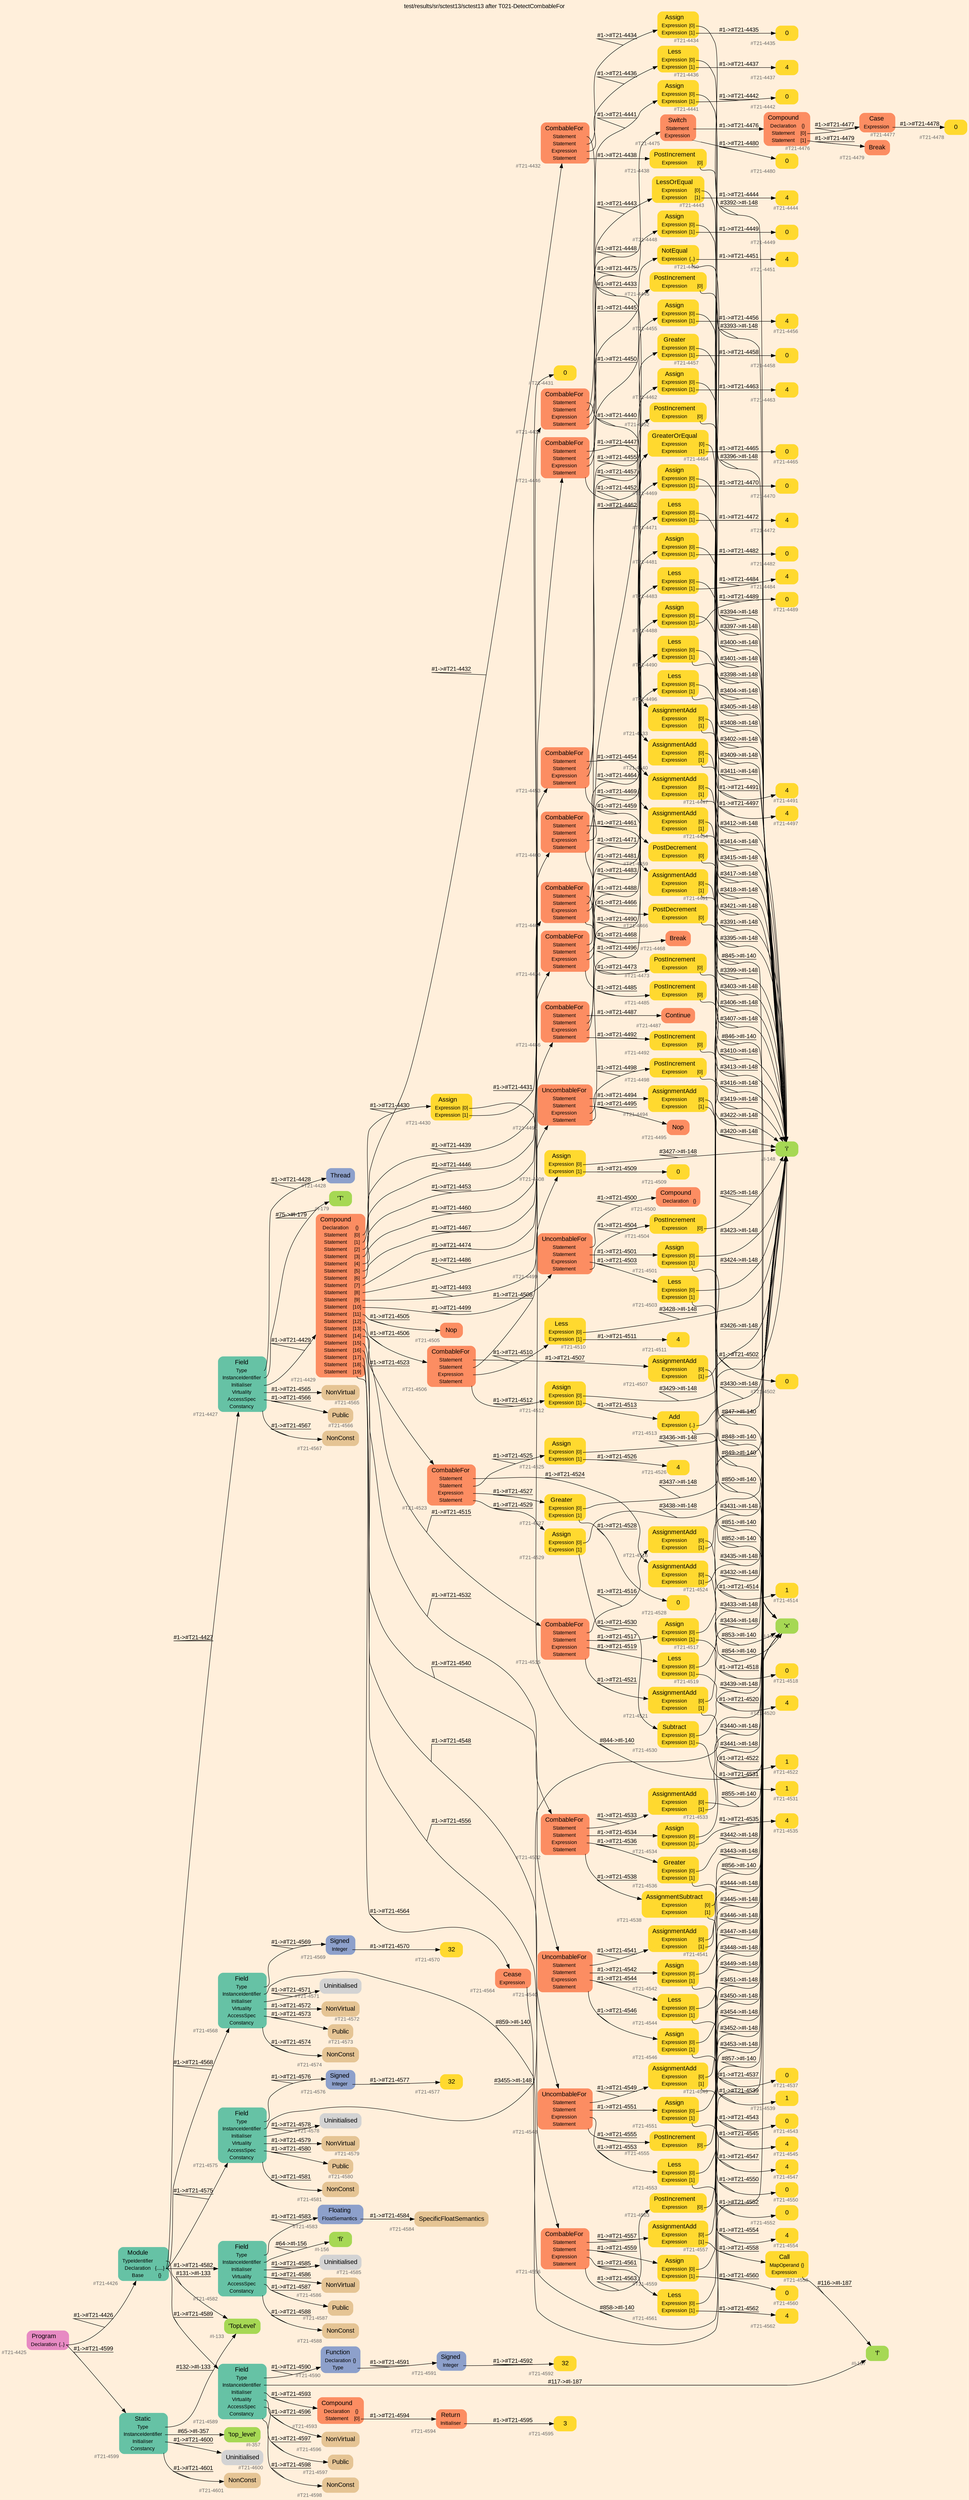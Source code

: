 digraph "test/results/sr/sctest13/sctest13 after T021-DetectCombableFor" {
label = "test/results/sr/sctest13/sctest13 after T021-DetectCombableFor"
labelloc = t
graph [
    rankdir = "LR"
    ranksep = 0.3
    bgcolor = antiquewhite1
    color = black
    fontcolor = black
    fontname = "Arial"
];
node [
    fontname = "Arial"
];
edge [
    fontname = "Arial"
];

// -------------------- node figure --------------------
// -------- block #T21-4425 ----------
"#T21-4425" [
    fillcolor = "/set28/4"
    xlabel = "#T21-4425"
    fontsize = "12"
    fontcolor = grey40
    shape = "plaintext"
    label = <<TABLE BORDER="0" CELLBORDER="0" CELLSPACING="0">
     <TR><TD><FONT COLOR="black" POINT-SIZE="15">Program</FONT></TD></TR>
     <TR><TD><FONT COLOR="black" POINT-SIZE="12">Declaration</FONT></TD><TD PORT="port0"><FONT COLOR="black" POINT-SIZE="12">{..}</FONT></TD></TR>
    </TABLE>>
    style = "rounded,filled"
];

// -------- block #T21-4426 ----------
"#T21-4426" [
    fillcolor = "/set28/1"
    xlabel = "#T21-4426"
    fontsize = "12"
    fontcolor = grey40
    shape = "plaintext"
    label = <<TABLE BORDER="0" CELLBORDER="0" CELLSPACING="0">
     <TR><TD><FONT COLOR="black" POINT-SIZE="15">Module</FONT></TD></TR>
     <TR><TD><FONT COLOR="black" POINT-SIZE="12">TypeIdentifier</FONT></TD><TD PORT="port0"></TD></TR>
     <TR><TD><FONT COLOR="black" POINT-SIZE="12">Declaration</FONT></TD><TD PORT="port1"><FONT COLOR="black" POINT-SIZE="12">{.....}</FONT></TD></TR>
     <TR><TD><FONT COLOR="black" POINT-SIZE="12">Base</FONT></TD><TD PORT="port2"><FONT COLOR="black" POINT-SIZE="12">{}</FONT></TD></TR>
    </TABLE>>
    style = "rounded,filled"
];

// -------- block #I-133 ----------
"#I-133" [
    fillcolor = "/set28/5"
    xlabel = "#I-133"
    fontsize = "12"
    fontcolor = grey40
    shape = "plaintext"
    label = <<TABLE BORDER="0" CELLBORDER="0" CELLSPACING="0">
     <TR><TD><FONT COLOR="black" POINT-SIZE="15">'TopLevel'</FONT></TD></TR>
    </TABLE>>
    style = "rounded,filled"
];

// -------- block #T21-4427 ----------
"#T21-4427" [
    fillcolor = "/set28/1"
    xlabel = "#T21-4427"
    fontsize = "12"
    fontcolor = grey40
    shape = "plaintext"
    label = <<TABLE BORDER="0" CELLBORDER="0" CELLSPACING="0">
     <TR><TD><FONT COLOR="black" POINT-SIZE="15">Field</FONT></TD></TR>
     <TR><TD><FONT COLOR="black" POINT-SIZE="12">Type</FONT></TD><TD PORT="port0"></TD></TR>
     <TR><TD><FONT COLOR="black" POINT-SIZE="12">InstanceIdentifier</FONT></TD><TD PORT="port1"></TD></TR>
     <TR><TD><FONT COLOR="black" POINT-SIZE="12">Initialiser</FONT></TD><TD PORT="port2"></TD></TR>
     <TR><TD><FONT COLOR="black" POINT-SIZE="12">Virtuality</FONT></TD><TD PORT="port3"></TD></TR>
     <TR><TD><FONT COLOR="black" POINT-SIZE="12">AccessSpec</FONT></TD><TD PORT="port4"></TD></TR>
     <TR><TD><FONT COLOR="black" POINT-SIZE="12">Constancy</FONT></TD><TD PORT="port5"></TD></TR>
    </TABLE>>
    style = "rounded,filled"
];

// -------- block #T21-4428 ----------
"#T21-4428" [
    fillcolor = "/set28/3"
    xlabel = "#T21-4428"
    fontsize = "12"
    fontcolor = grey40
    shape = "plaintext"
    label = <<TABLE BORDER="0" CELLBORDER="0" CELLSPACING="0">
     <TR><TD><FONT COLOR="black" POINT-SIZE="15">Thread</FONT></TD></TR>
    </TABLE>>
    style = "rounded,filled"
];

// -------- block #I-179 ----------
"#I-179" [
    fillcolor = "/set28/5"
    xlabel = "#I-179"
    fontsize = "12"
    fontcolor = grey40
    shape = "plaintext"
    label = <<TABLE BORDER="0" CELLBORDER="0" CELLSPACING="0">
     <TR><TD><FONT COLOR="black" POINT-SIZE="15">'T'</FONT></TD></TR>
    </TABLE>>
    style = "rounded,filled"
];

// -------- block #T21-4429 ----------
"#T21-4429" [
    fillcolor = "/set28/2"
    xlabel = "#T21-4429"
    fontsize = "12"
    fontcolor = grey40
    shape = "plaintext"
    label = <<TABLE BORDER="0" CELLBORDER="0" CELLSPACING="0">
     <TR><TD><FONT COLOR="black" POINT-SIZE="15">Compound</FONT></TD></TR>
     <TR><TD><FONT COLOR="black" POINT-SIZE="12">Declaration</FONT></TD><TD PORT="port0"><FONT COLOR="black" POINT-SIZE="12">{}</FONT></TD></TR>
     <TR><TD><FONT COLOR="black" POINT-SIZE="12">Statement</FONT></TD><TD PORT="port1"><FONT COLOR="black" POINT-SIZE="12">[0]</FONT></TD></TR>
     <TR><TD><FONT COLOR="black" POINT-SIZE="12">Statement</FONT></TD><TD PORT="port2"><FONT COLOR="black" POINT-SIZE="12">[1]</FONT></TD></TR>
     <TR><TD><FONT COLOR="black" POINT-SIZE="12">Statement</FONT></TD><TD PORT="port3"><FONT COLOR="black" POINT-SIZE="12">[2]</FONT></TD></TR>
     <TR><TD><FONT COLOR="black" POINT-SIZE="12">Statement</FONT></TD><TD PORT="port4"><FONT COLOR="black" POINT-SIZE="12">[3]</FONT></TD></TR>
     <TR><TD><FONT COLOR="black" POINT-SIZE="12">Statement</FONT></TD><TD PORT="port5"><FONT COLOR="black" POINT-SIZE="12">[4]</FONT></TD></TR>
     <TR><TD><FONT COLOR="black" POINT-SIZE="12">Statement</FONT></TD><TD PORT="port6"><FONT COLOR="black" POINT-SIZE="12">[5]</FONT></TD></TR>
     <TR><TD><FONT COLOR="black" POINT-SIZE="12">Statement</FONT></TD><TD PORT="port7"><FONT COLOR="black" POINT-SIZE="12">[6]</FONT></TD></TR>
     <TR><TD><FONT COLOR="black" POINT-SIZE="12">Statement</FONT></TD><TD PORT="port8"><FONT COLOR="black" POINT-SIZE="12">[7]</FONT></TD></TR>
     <TR><TD><FONT COLOR="black" POINT-SIZE="12">Statement</FONT></TD><TD PORT="port9"><FONT COLOR="black" POINT-SIZE="12">[8]</FONT></TD></TR>
     <TR><TD><FONT COLOR="black" POINT-SIZE="12">Statement</FONT></TD><TD PORT="port10"><FONT COLOR="black" POINT-SIZE="12">[9]</FONT></TD></TR>
     <TR><TD><FONT COLOR="black" POINT-SIZE="12">Statement</FONT></TD><TD PORT="port11"><FONT COLOR="black" POINT-SIZE="12">[10]</FONT></TD></TR>
     <TR><TD><FONT COLOR="black" POINT-SIZE="12">Statement</FONT></TD><TD PORT="port12"><FONT COLOR="black" POINT-SIZE="12">[11]</FONT></TD></TR>
     <TR><TD><FONT COLOR="black" POINT-SIZE="12">Statement</FONT></TD><TD PORT="port13"><FONT COLOR="black" POINT-SIZE="12">[12]</FONT></TD></TR>
     <TR><TD><FONT COLOR="black" POINT-SIZE="12">Statement</FONT></TD><TD PORT="port14"><FONT COLOR="black" POINT-SIZE="12">[13]</FONT></TD></TR>
     <TR><TD><FONT COLOR="black" POINT-SIZE="12">Statement</FONT></TD><TD PORT="port15"><FONT COLOR="black" POINT-SIZE="12">[14]</FONT></TD></TR>
     <TR><TD><FONT COLOR="black" POINT-SIZE="12">Statement</FONT></TD><TD PORT="port16"><FONT COLOR="black" POINT-SIZE="12">[15]</FONT></TD></TR>
     <TR><TD><FONT COLOR="black" POINT-SIZE="12">Statement</FONT></TD><TD PORT="port17"><FONT COLOR="black" POINT-SIZE="12">[16]</FONT></TD></TR>
     <TR><TD><FONT COLOR="black" POINT-SIZE="12">Statement</FONT></TD><TD PORT="port18"><FONT COLOR="black" POINT-SIZE="12">[17]</FONT></TD></TR>
     <TR><TD><FONT COLOR="black" POINT-SIZE="12">Statement</FONT></TD><TD PORT="port19"><FONT COLOR="black" POINT-SIZE="12">[18]</FONT></TD></TR>
     <TR><TD><FONT COLOR="black" POINT-SIZE="12">Statement</FONT></TD><TD PORT="port20"><FONT COLOR="black" POINT-SIZE="12">[19]</FONT></TD></TR>
    </TABLE>>
    style = "rounded,filled"
];

// -------- block #T21-4430 ----------
"#T21-4430" [
    fillcolor = "/set28/6"
    xlabel = "#T21-4430"
    fontsize = "12"
    fontcolor = grey40
    shape = "plaintext"
    label = <<TABLE BORDER="0" CELLBORDER="0" CELLSPACING="0">
     <TR><TD><FONT COLOR="black" POINT-SIZE="15">Assign</FONT></TD></TR>
     <TR><TD><FONT COLOR="black" POINT-SIZE="12">Expression</FONT></TD><TD PORT="port0"><FONT COLOR="black" POINT-SIZE="12">[0]</FONT></TD></TR>
     <TR><TD><FONT COLOR="black" POINT-SIZE="12">Expression</FONT></TD><TD PORT="port1"><FONT COLOR="black" POINT-SIZE="12">[1]</FONT></TD></TR>
    </TABLE>>
    style = "rounded,filled"
];

// -------- block #I-140 ----------
"#I-140" [
    fillcolor = "/set28/5"
    xlabel = "#I-140"
    fontsize = "12"
    fontcolor = grey40
    shape = "plaintext"
    label = <<TABLE BORDER="0" CELLBORDER="0" CELLSPACING="0">
     <TR><TD><FONT COLOR="black" POINT-SIZE="15">'x'</FONT></TD></TR>
    </TABLE>>
    style = "rounded,filled"
];

// -------- block #T21-4431 ----------
"#T21-4431" [
    fillcolor = "/set28/6"
    xlabel = "#T21-4431"
    fontsize = "12"
    fontcolor = grey40
    shape = "plaintext"
    label = <<TABLE BORDER="0" CELLBORDER="0" CELLSPACING="0">
     <TR><TD><FONT COLOR="black" POINT-SIZE="15">0</FONT></TD></TR>
    </TABLE>>
    style = "rounded,filled"
];

// -------- block #T21-4432 ----------
"#T21-4432" [
    fillcolor = "/set28/2"
    xlabel = "#T21-4432"
    fontsize = "12"
    fontcolor = grey40
    shape = "plaintext"
    label = <<TABLE BORDER="0" CELLBORDER="0" CELLSPACING="0">
     <TR><TD><FONT COLOR="black" POINT-SIZE="15">CombableFor</FONT></TD></TR>
     <TR><TD><FONT COLOR="black" POINT-SIZE="12">Statement</FONT></TD><TD PORT="port0"></TD></TR>
     <TR><TD><FONT COLOR="black" POINT-SIZE="12">Statement</FONT></TD><TD PORT="port1"></TD></TR>
     <TR><TD><FONT COLOR="black" POINT-SIZE="12">Expression</FONT></TD><TD PORT="port2"></TD></TR>
     <TR><TD><FONT COLOR="black" POINT-SIZE="12">Statement</FONT></TD><TD PORT="port3"></TD></TR>
    </TABLE>>
    style = "rounded,filled"
];

// -------- block #T21-4433 ----------
"#T21-4433" [
    fillcolor = "/set28/6"
    xlabel = "#T21-4433"
    fontsize = "12"
    fontcolor = grey40
    shape = "plaintext"
    label = <<TABLE BORDER="0" CELLBORDER="0" CELLSPACING="0">
     <TR><TD><FONT COLOR="black" POINT-SIZE="15">AssignmentAdd</FONT></TD></TR>
     <TR><TD><FONT COLOR="black" POINT-SIZE="12">Expression</FONT></TD><TD PORT="port0"><FONT COLOR="black" POINT-SIZE="12">[0]</FONT></TD></TR>
     <TR><TD><FONT COLOR="black" POINT-SIZE="12">Expression</FONT></TD><TD PORT="port1"><FONT COLOR="black" POINT-SIZE="12">[1]</FONT></TD></TR>
    </TABLE>>
    style = "rounded,filled"
];

// -------- block #I-148 ----------
"#I-148" [
    fillcolor = "/set28/5"
    xlabel = "#I-148"
    fontsize = "12"
    fontcolor = grey40
    shape = "plaintext"
    label = <<TABLE BORDER="0" CELLBORDER="0" CELLSPACING="0">
     <TR><TD><FONT COLOR="black" POINT-SIZE="15">'i'</FONT></TD></TR>
    </TABLE>>
    style = "rounded,filled"
];

// -------- block #T21-4434 ----------
"#T21-4434" [
    fillcolor = "/set28/6"
    xlabel = "#T21-4434"
    fontsize = "12"
    fontcolor = grey40
    shape = "plaintext"
    label = <<TABLE BORDER="0" CELLBORDER="0" CELLSPACING="0">
     <TR><TD><FONT COLOR="black" POINT-SIZE="15">Assign</FONT></TD></TR>
     <TR><TD><FONT COLOR="black" POINT-SIZE="12">Expression</FONT></TD><TD PORT="port0"><FONT COLOR="black" POINT-SIZE="12">[0]</FONT></TD></TR>
     <TR><TD><FONT COLOR="black" POINT-SIZE="12">Expression</FONT></TD><TD PORT="port1"><FONT COLOR="black" POINT-SIZE="12">[1]</FONT></TD></TR>
    </TABLE>>
    style = "rounded,filled"
];

// -------- block #T21-4435 ----------
"#T21-4435" [
    fillcolor = "/set28/6"
    xlabel = "#T21-4435"
    fontsize = "12"
    fontcolor = grey40
    shape = "plaintext"
    label = <<TABLE BORDER="0" CELLBORDER="0" CELLSPACING="0">
     <TR><TD><FONT COLOR="black" POINT-SIZE="15">0</FONT></TD></TR>
    </TABLE>>
    style = "rounded,filled"
];

// -------- block #T21-4436 ----------
"#T21-4436" [
    fillcolor = "/set28/6"
    xlabel = "#T21-4436"
    fontsize = "12"
    fontcolor = grey40
    shape = "plaintext"
    label = <<TABLE BORDER="0" CELLBORDER="0" CELLSPACING="0">
     <TR><TD><FONT COLOR="black" POINT-SIZE="15">Less</FONT></TD></TR>
     <TR><TD><FONT COLOR="black" POINT-SIZE="12">Expression</FONT></TD><TD PORT="port0"><FONT COLOR="black" POINT-SIZE="12">[0]</FONT></TD></TR>
     <TR><TD><FONT COLOR="black" POINT-SIZE="12">Expression</FONT></TD><TD PORT="port1"><FONT COLOR="black" POINT-SIZE="12">[1]</FONT></TD></TR>
    </TABLE>>
    style = "rounded,filled"
];

// -------- block #T21-4437 ----------
"#T21-4437" [
    fillcolor = "/set28/6"
    xlabel = "#T21-4437"
    fontsize = "12"
    fontcolor = grey40
    shape = "plaintext"
    label = <<TABLE BORDER="0" CELLBORDER="0" CELLSPACING="0">
     <TR><TD><FONT COLOR="black" POINT-SIZE="15">4</FONT></TD></TR>
    </TABLE>>
    style = "rounded,filled"
];

// -------- block #T21-4438 ----------
"#T21-4438" [
    fillcolor = "/set28/6"
    xlabel = "#T21-4438"
    fontsize = "12"
    fontcolor = grey40
    shape = "plaintext"
    label = <<TABLE BORDER="0" CELLBORDER="0" CELLSPACING="0">
     <TR><TD><FONT COLOR="black" POINT-SIZE="15">PostIncrement</FONT></TD></TR>
     <TR><TD><FONT COLOR="black" POINT-SIZE="12">Expression</FONT></TD><TD PORT="port0"><FONT COLOR="black" POINT-SIZE="12">[0]</FONT></TD></TR>
    </TABLE>>
    style = "rounded,filled"
];

// -------- block #T21-4439 ----------
"#T21-4439" [
    fillcolor = "/set28/2"
    xlabel = "#T21-4439"
    fontsize = "12"
    fontcolor = grey40
    shape = "plaintext"
    label = <<TABLE BORDER="0" CELLBORDER="0" CELLSPACING="0">
     <TR><TD><FONT COLOR="black" POINT-SIZE="15">CombableFor</FONT></TD></TR>
     <TR><TD><FONT COLOR="black" POINT-SIZE="12">Statement</FONT></TD><TD PORT="port0"></TD></TR>
     <TR><TD><FONT COLOR="black" POINT-SIZE="12">Statement</FONT></TD><TD PORT="port1"></TD></TR>
     <TR><TD><FONT COLOR="black" POINT-SIZE="12">Expression</FONT></TD><TD PORT="port2"></TD></TR>
     <TR><TD><FONT COLOR="black" POINT-SIZE="12">Statement</FONT></TD><TD PORT="port3"></TD></TR>
    </TABLE>>
    style = "rounded,filled"
];

// -------- block #T21-4440 ----------
"#T21-4440" [
    fillcolor = "/set28/6"
    xlabel = "#T21-4440"
    fontsize = "12"
    fontcolor = grey40
    shape = "plaintext"
    label = <<TABLE BORDER="0" CELLBORDER="0" CELLSPACING="0">
     <TR><TD><FONT COLOR="black" POINT-SIZE="15">AssignmentAdd</FONT></TD></TR>
     <TR><TD><FONT COLOR="black" POINT-SIZE="12">Expression</FONT></TD><TD PORT="port0"><FONT COLOR="black" POINT-SIZE="12">[0]</FONT></TD></TR>
     <TR><TD><FONT COLOR="black" POINT-SIZE="12">Expression</FONT></TD><TD PORT="port1"><FONT COLOR="black" POINT-SIZE="12">[1]</FONT></TD></TR>
    </TABLE>>
    style = "rounded,filled"
];

// -------- block #T21-4441 ----------
"#T21-4441" [
    fillcolor = "/set28/6"
    xlabel = "#T21-4441"
    fontsize = "12"
    fontcolor = grey40
    shape = "plaintext"
    label = <<TABLE BORDER="0" CELLBORDER="0" CELLSPACING="0">
     <TR><TD><FONT COLOR="black" POINT-SIZE="15">Assign</FONT></TD></TR>
     <TR><TD><FONT COLOR="black" POINT-SIZE="12">Expression</FONT></TD><TD PORT="port0"><FONT COLOR="black" POINT-SIZE="12">[0]</FONT></TD></TR>
     <TR><TD><FONT COLOR="black" POINT-SIZE="12">Expression</FONT></TD><TD PORT="port1"><FONT COLOR="black" POINT-SIZE="12">[1]</FONT></TD></TR>
    </TABLE>>
    style = "rounded,filled"
];

// -------- block #T21-4442 ----------
"#T21-4442" [
    fillcolor = "/set28/6"
    xlabel = "#T21-4442"
    fontsize = "12"
    fontcolor = grey40
    shape = "plaintext"
    label = <<TABLE BORDER="0" CELLBORDER="0" CELLSPACING="0">
     <TR><TD><FONT COLOR="black" POINT-SIZE="15">0</FONT></TD></TR>
    </TABLE>>
    style = "rounded,filled"
];

// -------- block #T21-4443 ----------
"#T21-4443" [
    fillcolor = "/set28/6"
    xlabel = "#T21-4443"
    fontsize = "12"
    fontcolor = grey40
    shape = "plaintext"
    label = <<TABLE BORDER="0" CELLBORDER="0" CELLSPACING="0">
     <TR><TD><FONT COLOR="black" POINT-SIZE="15">LessOrEqual</FONT></TD></TR>
     <TR><TD><FONT COLOR="black" POINT-SIZE="12">Expression</FONT></TD><TD PORT="port0"><FONT COLOR="black" POINT-SIZE="12">[0]</FONT></TD></TR>
     <TR><TD><FONT COLOR="black" POINT-SIZE="12">Expression</FONT></TD><TD PORT="port1"><FONT COLOR="black" POINT-SIZE="12">[1]</FONT></TD></TR>
    </TABLE>>
    style = "rounded,filled"
];

// -------- block #T21-4444 ----------
"#T21-4444" [
    fillcolor = "/set28/6"
    xlabel = "#T21-4444"
    fontsize = "12"
    fontcolor = grey40
    shape = "plaintext"
    label = <<TABLE BORDER="0" CELLBORDER="0" CELLSPACING="0">
     <TR><TD><FONT COLOR="black" POINT-SIZE="15">4</FONT></TD></TR>
    </TABLE>>
    style = "rounded,filled"
];

// -------- block #T21-4445 ----------
"#T21-4445" [
    fillcolor = "/set28/6"
    xlabel = "#T21-4445"
    fontsize = "12"
    fontcolor = grey40
    shape = "plaintext"
    label = <<TABLE BORDER="0" CELLBORDER="0" CELLSPACING="0">
     <TR><TD><FONT COLOR="black" POINT-SIZE="15">PostIncrement</FONT></TD></TR>
     <TR><TD><FONT COLOR="black" POINT-SIZE="12">Expression</FONT></TD><TD PORT="port0"><FONT COLOR="black" POINT-SIZE="12">[0]</FONT></TD></TR>
    </TABLE>>
    style = "rounded,filled"
];

// -------- block #T21-4446 ----------
"#T21-4446" [
    fillcolor = "/set28/2"
    xlabel = "#T21-4446"
    fontsize = "12"
    fontcolor = grey40
    shape = "plaintext"
    label = <<TABLE BORDER="0" CELLBORDER="0" CELLSPACING="0">
     <TR><TD><FONT COLOR="black" POINT-SIZE="15">CombableFor</FONT></TD></TR>
     <TR><TD><FONT COLOR="black" POINT-SIZE="12">Statement</FONT></TD><TD PORT="port0"></TD></TR>
     <TR><TD><FONT COLOR="black" POINT-SIZE="12">Statement</FONT></TD><TD PORT="port1"></TD></TR>
     <TR><TD><FONT COLOR="black" POINT-SIZE="12">Expression</FONT></TD><TD PORT="port2"></TD></TR>
     <TR><TD><FONT COLOR="black" POINT-SIZE="12">Statement</FONT></TD><TD PORT="port3"></TD></TR>
    </TABLE>>
    style = "rounded,filled"
];

// -------- block #T21-4447 ----------
"#T21-4447" [
    fillcolor = "/set28/6"
    xlabel = "#T21-4447"
    fontsize = "12"
    fontcolor = grey40
    shape = "plaintext"
    label = <<TABLE BORDER="0" CELLBORDER="0" CELLSPACING="0">
     <TR><TD><FONT COLOR="black" POINT-SIZE="15">AssignmentAdd</FONT></TD></TR>
     <TR><TD><FONT COLOR="black" POINT-SIZE="12">Expression</FONT></TD><TD PORT="port0"><FONT COLOR="black" POINT-SIZE="12">[0]</FONT></TD></TR>
     <TR><TD><FONT COLOR="black" POINT-SIZE="12">Expression</FONT></TD><TD PORT="port1"><FONT COLOR="black" POINT-SIZE="12">[1]</FONT></TD></TR>
    </TABLE>>
    style = "rounded,filled"
];

// -------- block #T21-4448 ----------
"#T21-4448" [
    fillcolor = "/set28/6"
    xlabel = "#T21-4448"
    fontsize = "12"
    fontcolor = grey40
    shape = "plaintext"
    label = <<TABLE BORDER="0" CELLBORDER="0" CELLSPACING="0">
     <TR><TD><FONT COLOR="black" POINT-SIZE="15">Assign</FONT></TD></TR>
     <TR><TD><FONT COLOR="black" POINT-SIZE="12">Expression</FONT></TD><TD PORT="port0"><FONT COLOR="black" POINT-SIZE="12">[0]</FONT></TD></TR>
     <TR><TD><FONT COLOR="black" POINT-SIZE="12">Expression</FONT></TD><TD PORT="port1"><FONT COLOR="black" POINT-SIZE="12">[1]</FONT></TD></TR>
    </TABLE>>
    style = "rounded,filled"
];

// -------- block #T21-4449 ----------
"#T21-4449" [
    fillcolor = "/set28/6"
    xlabel = "#T21-4449"
    fontsize = "12"
    fontcolor = grey40
    shape = "plaintext"
    label = <<TABLE BORDER="0" CELLBORDER="0" CELLSPACING="0">
     <TR><TD><FONT COLOR="black" POINT-SIZE="15">0</FONT></TD></TR>
    </TABLE>>
    style = "rounded,filled"
];

// -------- block #T21-4450 ----------
"#T21-4450" [
    fillcolor = "/set28/6"
    xlabel = "#T21-4450"
    fontsize = "12"
    fontcolor = grey40
    shape = "plaintext"
    label = <<TABLE BORDER="0" CELLBORDER="0" CELLSPACING="0">
     <TR><TD><FONT COLOR="black" POINT-SIZE="15">NotEqual</FONT></TD></TR>
     <TR><TD><FONT COLOR="black" POINT-SIZE="12">Expression</FONT></TD><TD PORT="port0"><FONT COLOR="black" POINT-SIZE="12">{..}</FONT></TD></TR>
    </TABLE>>
    style = "rounded,filled"
];

// -------- block #T21-4451 ----------
"#T21-4451" [
    fillcolor = "/set28/6"
    xlabel = "#T21-4451"
    fontsize = "12"
    fontcolor = grey40
    shape = "plaintext"
    label = <<TABLE BORDER="0" CELLBORDER="0" CELLSPACING="0">
     <TR><TD><FONT COLOR="black" POINT-SIZE="15">4</FONT></TD></TR>
    </TABLE>>
    style = "rounded,filled"
];

// -------- block #T21-4452 ----------
"#T21-4452" [
    fillcolor = "/set28/6"
    xlabel = "#T21-4452"
    fontsize = "12"
    fontcolor = grey40
    shape = "plaintext"
    label = <<TABLE BORDER="0" CELLBORDER="0" CELLSPACING="0">
     <TR><TD><FONT COLOR="black" POINT-SIZE="15">PostIncrement</FONT></TD></TR>
     <TR><TD><FONT COLOR="black" POINT-SIZE="12">Expression</FONT></TD><TD PORT="port0"><FONT COLOR="black" POINT-SIZE="12">[0]</FONT></TD></TR>
    </TABLE>>
    style = "rounded,filled"
];

// -------- block #T21-4453 ----------
"#T21-4453" [
    fillcolor = "/set28/2"
    xlabel = "#T21-4453"
    fontsize = "12"
    fontcolor = grey40
    shape = "plaintext"
    label = <<TABLE BORDER="0" CELLBORDER="0" CELLSPACING="0">
     <TR><TD><FONT COLOR="black" POINT-SIZE="15">CombableFor</FONT></TD></TR>
     <TR><TD><FONT COLOR="black" POINT-SIZE="12">Statement</FONT></TD><TD PORT="port0"></TD></TR>
     <TR><TD><FONT COLOR="black" POINT-SIZE="12">Statement</FONT></TD><TD PORT="port1"></TD></TR>
     <TR><TD><FONT COLOR="black" POINT-SIZE="12">Expression</FONT></TD><TD PORT="port2"></TD></TR>
     <TR><TD><FONT COLOR="black" POINT-SIZE="12">Statement</FONT></TD><TD PORT="port3"></TD></TR>
    </TABLE>>
    style = "rounded,filled"
];

// -------- block #T21-4454 ----------
"#T21-4454" [
    fillcolor = "/set28/6"
    xlabel = "#T21-4454"
    fontsize = "12"
    fontcolor = grey40
    shape = "plaintext"
    label = <<TABLE BORDER="0" CELLBORDER="0" CELLSPACING="0">
     <TR><TD><FONT COLOR="black" POINT-SIZE="15">AssignmentAdd</FONT></TD></TR>
     <TR><TD><FONT COLOR="black" POINT-SIZE="12">Expression</FONT></TD><TD PORT="port0"><FONT COLOR="black" POINT-SIZE="12">[0]</FONT></TD></TR>
     <TR><TD><FONT COLOR="black" POINT-SIZE="12">Expression</FONT></TD><TD PORT="port1"><FONT COLOR="black" POINT-SIZE="12">[1]</FONT></TD></TR>
    </TABLE>>
    style = "rounded,filled"
];

// -------- block #T21-4455 ----------
"#T21-4455" [
    fillcolor = "/set28/6"
    xlabel = "#T21-4455"
    fontsize = "12"
    fontcolor = grey40
    shape = "plaintext"
    label = <<TABLE BORDER="0" CELLBORDER="0" CELLSPACING="0">
     <TR><TD><FONT COLOR="black" POINT-SIZE="15">Assign</FONT></TD></TR>
     <TR><TD><FONT COLOR="black" POINT-SIZE="12">Expression</FONT></TD><TD PORT="port0"><FONT COLOR="black" POINT-SIZE="12">[0]</FONT></TD></TR>
     <TR><TD><FONT COLOR="black" POINT-SIZE="12">Expression</FONT></TD><TD PORT="port1"><FONT COLOR="black" POINT-SIZE="12">[1]</FONT></TD></TR>
    </TABLE>>
    style = "rounded,filled"
];

// -------- block #T21-4456 ----------
"#T21-4456" [
    fillcolor = "/set28/6"
    xlabel = "#T21-4456"
    fontsize = "12"
    fontcolor = grey40
    shape = "plaintext"
    label = <<TABLE BORDER="0" CELLBORDER="0" CELLSPACING="0">
     <TR><TD><FONT COLOR="black" POINT-SIZE="15">4</FONT></TD></TR>
    </TABLE>>
    style = "rounded,filled"
];

// -------- block #T21-4457 ----------
"#T21-4457" [
    fillcolor = "/set28/6"
    xlabel = "#T21-4457"
    fontsize = "12"
    fontcolor = grey40
    shape = "plaintext"
    label = <<TABLE BORDER="0" CELLBORDER="0" CELLSPACING="0">
     <TR><TD><FONT COLOR="black" POINT-SIZE="15">Greater</FONT></TD></TR>
     <TR><TD><FONT COLOR="black" POINT-SIZE="12">Expression</FONT></TD><TD PORT="port0"><FONT COLOR="black" POINT-SIZE="12">[0]</FONT></TD></TR>
     <TR><TD><FONT COLOR="black" POINT-SIZE="12">Expression</FONT></TD><TD PORT="port1"><FONT COLOR="black" POINT-SIZE="12">[1]</FONT></TD></TR>
    </TABLE>>
    style = "rounded,filled"
];

// -------- block #T21-4458 ----------
"#T21-4458" [
    fillcolor = "/set28/6"
    xlabel = "#T21-4458"
    fontsize = "12"
    fontcolor = grey40
    shape = "plaintext"
    label = <<TABLE BORDER="0" CELLBORDER="0" CELLSPACING="0">
     <TR><TD><FONT COLOR="black" POINT-SIZE="15">0</FONT></TD></TR>
    </TABLE>>
    style = "rounded,filled"
];

// -------- block #T21-4459 ----------
"#T21-4459" [
    fillcolor = "/set28/6"
    xlabel = "#T21-4459"
    fontsize = "12"
    fontcolor = grey40
    shape = "plaintext"
    label = <<TABLE BORDER="0" CELLBORDER="0" CELLSPACING="0">
     <TR><TD><FONT COLOR="black" POINT-SIZE="15">PostDecrement</FONT></TD></TR>
     <TR><TD><FONT COLOR="black" POINT-SIZE="12">Expression</FONT></TD><TD PORT="port0"><FONT COLOR="black" POINT-SIZE="12">[0]</FONT></TD></TR>
    </TABLE>>
    style = "rounded,filled"
];

// -------- block #T21-4460 ----------
"#T21-4460" [
    fillcolor = "/set28/2"
    xlabel = "#T21-4460"
    fontsize = "12"
    fontcolor = grey40
    shape = "plaintext"
    label = <<TABLE BORDER="0" CELLBORDER="0" CELLSPACING="0">
     <TR><TD><FONT COLOR="black" POINT-SIZE="15">CombableFor</FONT></TD></TR>
     <TR><TD><FONT COLOR="black" POINT-SIZE="12">Statement</FONT></TD><TD PORT="port0"></TD></TR>
     <TR><TD><FONT COLOR="black" POINT-SIZE="12">Statement</FONT></TD><TD PORT="port1"></TD></TR>
     <TR><TD><FONT COLOR="black" POINT-SIZE="12">Expression</FONT></TD><TD PORT="port2"></TD></TR>
     <TR><TD><FONT COLOR="black" POINT-SIZE="12">Statement</FONT></TD><TD PORT="port3"></TD></TR>
    </TABLE>>
    style = "rounded,filled"
];

// -------- block #T21-4461 ----------
"#T21-4461" [
    fillcolor = "/set28/6"
    xlabel = "#T21-4461"
    fontsize = "12"
    fontcolor = grey40
    shape = "plaintext"
    label = <<TABLE BORDER="0" CELLBORDER="0" CELLSPACING="0">
     <TR><TD><FONT COLOR="black" POINT-SIZE="15">AssignmentAdd</FONT></TD></TR>
     <TR><TD><FONT COLOR="black" POINT-SIZE="12">Expression</FONT></TD><TD PORT="port0"><FONT COLOR="black" POINT-SIZE="12">[0]</FONT></TD></TR>
     <TR><TD><FONT COLOR="black" POINT-SIZE="12">Expression</FONT></TD><TD PORT="port1"><FONT COLOR="black" POINT-SIZE="12">[1]</FONT></TD></TR>
    </TABLE>>
    style = "rounded,filled"
];

// -------- block #T21-4462 ----------
"#T21-4462" [
    fillcolor = "/set28/6"
    xlabel = "#T21-4462"
    fontsize = "12"
    fontcolor = grey40
    shape = "plaintext"
    label = <<TABLE BORDER="0" CELLBORDER="0" CELLSPACING="0">
     <TR><TD><FONT COLOR="black" POINT-SIZE="15">Assign</FONT></TD></TR>
     <TR><TD><FONT COLOR="black" POINT-SIZE="12">Expression</FONT></TD><TD PORT="port0"><FONT COLOR="black" POINT-SIZE="12">[0]</FONT></TD></TR>
     <TR><TD><FONT COLOR="black" POINT-SIZE="12">Expression</FONT></TD><TD PORT="port1"><FONT COLOR="black" POINT-SIZE="12">[1]</FONT></TD></TR>
    </TABLE>>
    style = "rounded,filled"
];

// -------- block #T21-4463 ----------
"#T21-4463" [
    fillcolor = "/set28/6"
    xlabel = "#T21-4463"
    fontsize = "12"
    fontcolor = grey40
    shape = "plaintext"
    label = <<TABLE BORDER="0" CELLBORDER="0" CELLSPACING="0">
     <TR><TD><FONT COLOR="black" POINT-SIZE="15">4</FONT></TD></TR>
    </TABLE>>
    style = "rounded,filled"
];

// -------- block #T21-4464 ----------
"#T21-4464" [
    fillcolor = "/set28/6"
    xlabel = "#T21-4464"
    fontsize = "12"
    fontcolor = grey40
    shape = "plaintext"
    label = <<TABLE BORDER="0" CELLBORDER="0" CELLSPACING="0">
     <TR><TD><FONT COLOR="black" POINT-SIZE="15">GreaterOrEqual</FONT></TD></TR>
     <TR><TD><FONT COLOR="black" POINT-SIZE="12">Expression</FONT></TD><TD PORT="port0"><FONT COLOR="black" POINT-SIZE="12">[0]</FONT></TD></TR>
     <TR><TD><FONT COLOR="black" POINT-SIZE="12">Expression</FONT></TD><TD PORT="port1"><FONT COLOR="black" POINT-SIZE="12">[1]</FONT></TD></TR>
    </TABLE>>
    style = "rounded,filled"
];

// -------- block #T21-4465 ----------
"#T21-4465" [
    fillcolor = "/set28/6"
    xlabel = "#T21-4465"
    fontsize = "12"
    fontcolor = grey40
    shape = "plaintext"
    label = <<TABLE BORDER="0" CELLBORDER="0" CELLSPACING="0">
     <TR><TD><FONT COLOR="black" POINT-SIZE="15">0</FONT></TD></TR>
    </TABLE>>
    style = "rounded,filled"
];

// -------- block #T21-4466 ----------
"#T21-4466" [
    fillcolor = "/set28/6"
    xlabel = "#T21-4466"
    fontsize = "12"
    fontcolor = grey40
    shape = "plaintext"
    label = <<TABLE BORDER="0" CELLBORDER="0" CELLSPACING="0">
     <TR><TD><FONT COLOR="black" POINT-SIZE="15">PostDecrement</FONT></TD></TR>
     <TR><TD><FONT COLOR="black" POINT-SIZE="12">Expression</FONT></TD><TD PORT="port0"><FONT COLOR="black" POINT-SIZE="12">[0]</FONT></TD></TR>
    </TABLE>>
    style = "rounded,filled"
];

// -------- block #T21-4467 ----------
"#T21-4467" [
    fillcolor = "/set28/2"
    xlabel = "#T21-4467"
    fontsize = "12"
    fontcolor = grey40
    shape = "plaintext"
    label = <<TABLE BORDER="0" CELLBORDER="0" CELLSPACING="0">
     <TR><TD><FONT COLOR="black" POINT-SIZE="15">CombableFor</FONT></TD></TR>
     <TR><TD><FONT COLOR="black" POINT-SIZE="12">Statement</FONT></TD><TD PORT="port0"></TD></TR>
     <TR><TD><FONT COLOR="black" POINT-SIZE="12">Statement</FONT></TD><TD PORT="port1"></TD></TR>
     <TR><TD><FONT COLOR="black" POINT-SIZE="12">Expression</FONT></TD><TD PORT="port2"></TD></TR>
     <TR><TD><FONT COLOR="black" POINT-SIZE="12">Statement</FONT></TD><TD PORT="port3"></TD></TR>
    </TABLE>>
    style = "rounded,filled"
];

// -------- block #T21-4468 ----------
"#T21-4468" [
    fillcolor = "/set28/2"
    xlabel = "#T21-4468"
    fontsize = "12"
    fontcolor = grey40
    shape = "plaintext"
    label = <<TABLE BORDER="0" CELLBORDER="0" CELLSPACING="0">
     <TR><TD><FONT COLOR="black" POINT-SIZE="15">Break</FONT></TD></TR>
    </TABLE>>
    style = "rounded,filled"
];

// -------- block #T21-4469 ----------
"#T21-4469" [
    fillcolor = "/set28/6"
    xlabel = "#T21-4469"
    fontsize = "12"
    fontcolor = grey40
    shape = "plaintext"
    label = <<TABLE BORDER="0" CELLBORDER="0" CELLSPACING="0">
     <TR><TD><FONT COLOR="black" POINT-SIZE="15">Assign</FONT></TD></TR>
     <TR><TD><FONT COLOR="black" POINT-SIZE="12">Expression</FONT></TD><TD PORT="port0"><FONT COLOR="black" POINT-SIZE="12">[0]</FONT></TD></TR>
     <TR><TD><FONT COLOR="black" POINT-SIZE="12">Expression</FONT></TD><TD PORT="port1"><FONT COLOR="black" POINT-SIZE="12">[1]</FONT></TD></TR>
    </TABLE>>
    style = "rounded,filled"
];

// -------- block #T21-4470 ----------
"#T21-4470" [
    fillcolor = "/set28/6"
    xlabel = "#T21-4470"
    fontsize = "12"
    fontcolor = grey40
    shape = "plaintext"
    label = <<TABLE BORDER="0" CELLBORDER="0" CELLSPACING="0">
     <TR><TD><FONT COLOR="black" POINT-SIZE="15">0</FONT></TD></TR>
    </TABLE>>
    style = "rounded,filled"
];

// -------- block #T21-4471 ----------
"#T21-4471" [
    fillcolor = "/set28/6"
    xlabel = "#T21-4471"
    fontsize = "12"
    fontcolor = grey40
    shape = "plaintext"
    label = <<TABLE BORDER="0" CELLBORDER="0" CELLSPACING="0">
     <TR><TD><FONT COLOR="black" POINT-SIZE="15">Less</FONT></TD></TR>
     <TR><TD><FONT COLOR="black" POINT-SIZE="12">Expression</FONT></TD><TD PORT="port0"><FONT COLOR="black" POINT-SIZE="12">[0]</FONT></TD></TR>
     <TR><TD><FONT COLOR="black" POINT-SIZE="12">Expression</FONT></TD><TD PORT="port1"><FONT COLOR="black" POINT-SIZE="12">[1]</FONT></TD></TR>
    </TABLE>>
    style = "rounded,filled"
];

// -------- block #T21-4472 ----------
"#T21-4472" [
    fillcolor = "/set28/6"
    xlabel = "#T21-4472"
    fontsize = "12"
    fontcolor = grey40
    shape = "plaintext"
    label = <<TABLE BORDER="0" CELLBORDER="0" CELLSPACING="0">
     <TR><TD><FONT COLOR="black" POINT-SIZE="15">4</FONT></TD></TR>
    </TABLE>>
    style = "rounded,filled"
];

// -------- block #T21-4473 ----------
"#T21-4473" [
    fillcolor = "/set28/6"
    xlabel = "#T21-4473"
    fontsize = "12"
    fontcolor = grey40
    shape = "plaintext"
    label = <<TABLE BORDER="0" CELLBORDER="0" CELLSPACING="0">
     <TR><TD><FONT COLOR="black" POINT-SIZE="15">PostIncrement</FONT></TD></TR>
     <TR><TD><FONT COLOR="black" POINT-SIZE="12">Expression</FONT></TD><TD PORT="port0"><FONT COLOR="black" POINT-SIZE="12">[0]</FONT></TD></TR>
    </TABLE>>
    style = "rounded,filled"
];

// -------- block #T21-4474 ----------
"#T21-4474" [
    fillcolor = "/set28/2"
    xlabel = "#T21-4474"
    fontsize = "12"
    fontcolor = grey40
    shape = "plaintext"
    label = <<TABLE BORDER="0" CELLBORDER="0" CELLSPACING="0">
     <TR><TD><FONT COLOR="black" POINT-SIZE="15">CombableFor</FONT></TD></TR>
     <TR><TD><FONT COLOR="black" POINT-SIZE="12">Statement</FONT></TD><TD PORT="port0"></TD></TR>
     <TR><TD><FONT COLOR="black" POINT-SIZE="12">Statement</FONT></TD><TD PORT="port1"></TD></TR>
     <TR><TD><FONT COLOR="black" POINT-SIZE="12">Expression</FONT></TD><TD PORT="port2"></TD></TR>
     <TR><TD><FONT COLOR="black" POINT-SIZE="12">Statement</FONT></TD><TD PORT="port3"></TD></TR>
    </TABLE>>
    style = "rounded,filled"
];

// -------- block #T21-4475 ----------
"#T21-4475" [
    fillcolor = "/set28/2"
    xlabel = "#T21-4475"
    fontsize = "12"
    fontcolor = grey40
    shape = "plaintext"
    label = <<TABLE BORDER="0" CELLBORDER="0" CELLSPACING="0">
     <TR><TD><FONT COLOR="black" POINT-SIZE="15">Switch</FONT></TD></TR>
     <TR><TD><FONT COLOR="black" POINT-SIZE="12">Statement</FONT></TD><TD PORT="port0"></TD></TR>
     <TR><TD><FONT COLOR="black" POINT-SIZE="12">Expression</FONT></TD><TD PORT="port1"></TD></TR>
    </TABLE>>
    style = "rounded,filled"
];

// -------- block #T21-4476 ----------
"#T21-4476" [
    fillcolor = "/set28/2"
    xlabel = "#T21-4476"
    fontsize = "12"
    fontcolor = grey40
    shape = "plaintext"
    label = <<TABLE BORDER="0" CELLBORDER="0" CELLSPACING="0">
     <TR><TD><FONT COLOR="black" POINT-SIZE="15">Compound</FONT></TD></TR>
     <TR><TD><FONT COLOR="black" POINT-SIZE="12">Declaration</FONT></TD><TD PORT="port0"><FONT COLOR="black" POINT-SIZE="12">{}</FONT></TD></TR>
     <TR><TD><FONT COLOR="black" POINT-SIZE="12">Statement</FONT></TD><TD PORT="port1"><FONT COLOR="black" POINT-SIZE="12">[0]</FONT></TD></TR>
     <TR><TD><FONT COLOR="black" POINT-SIZE="12">Statement</FONT></TD><TD PORT="port2"><FONT COLOR="black" POINT-SIZE="12">[1]</FONT></TD></TR>
    </TABLE>>
    style = "rounded,filled"
];

// -------- block #T21-4477 ----------
"#T21-4477" [
    fillcolor = "/set28/2"
    xlabel = "#T21-4477"
    fontsize = "12"
    fontcolor = grey40
    shape = "plaintext"
    label = <<TABLE BORDER="0" CELLBORDER="0" CELLSPACING="0">
     <TR><TD><FONT COLOR="black" POINT-SIZE="15">Case</FONT></TD></TR>
     <TR><TD><FONT COLOR="black" POINT-SIZE="12">Expression</FONT></TD><TD PORT="port0"></TD></TR>
    </TABLE>>
    style = "rounded,filled"
];

// -------- block #T21-4478 ----------
"#T21-4478" [
    fillcolor = "/set28/6"
    xlabel = "#T21-4478"
    fontsize = "12"
    fontcolor = grey40
    shape = "plaintext"
    label = <<TABLE BORDER="0" CELLBORDER="0" CELLSPACING="0">
     <TR><TD><FONT COLOR="black" POINT-SIZE="15">0</FONT></TD></TR>
    </TABLE>>
    style = "rounded,filled"
];

// -------- block #T21-4479 ----------
"#T21-4479" [
    fillcolor = "/set28/2"
    xlabel = "#T21-4479"
    fontsize = "12"
    fontcolor = grey40
    shape = "plaintext"
    label = <<TABLE BORDER="0" CELLBORDER="0" CELLSPACING="0">
     <TR><TD><FONT COLOR="black" POINT-SIZE="15">Break</FONT></TD></TR>
    </TABLE>>
    style = "rounded,filled"
];

// -------- block #T21-4480 ----------
"#T21-4480" [
    fillcolor = "/set28/6"
    xlabel = "#T21-4480"
    fontsize = "12"
    fontcolor = grey40
    shape = "plaintext"
    label = <<TABLE BORDER="0" CELLBORDER="0" CELLSPACING="0">
     <TR><TD><FONT COLOR="black" POINT-SIZE="15">0</FONT></TD></TR>
    </TABLE>>
    style = "rounded,filled"
];

// -------- block #T21-4481 ----------
"#T21-4481" [
    fillcolor = "/set28/6"
    xlabel = "#T21-4481"
    fontsize = "12"
    fontcolor = grey40
    shape = "plaintext"
    label = <<TABLE BORDER="0" CELLBORDER="0" CELLSPACING="0">
     <TR><TD><FONT COLOR="black" POINT-SIZE="15">Assign</FONT></TD></TR>
     <TR><TD><FONT COLOR="black" POINT-SIZE="12">Expression</FONT></TD><TD PORT="port0"><FONT COLOR="black" POINT-SIZE="12">[0]</FONT></TD></TR>
     <TR><TD><FONT COLOR="black" POINT-SIZE="12">Expression</FONT></TD><TD PORT="port1"><FONT COLOR="black" POINT-SIZE="12">[1]</FONT></TD></TR>
    </TABLE>>
    style = "rounded,filled"
];

// -------- block #T21-4482 ----------
"#T21-4482" [
    fillcolor = "/set28/6"
    xlabel = "#T21-4482"
    fontsize = "12"
    fontcolor = grey40
    shape = "plaintext"
    label = <<TABLE BORDER="0" CELLBORDER="0" CELLSPACING="0">
     <TR><TD><FONT COLOR="black" POINT-SIZE="15">0</FONT></TD></TR>
    </TABLE>>
    style = "rounded,filled"
];

// -------- block #T21-4483 ----------
"#T21-4483" [
    fillcolor = "/set28/6"
    xlabel = "#T21-4483"
    fontsize = "12"
    fontcolor = grey40
    shape = "plaintext"
    label = <<TABLE BORDER="0" CELLBORDER="0" CELLSPACING="0">
     <TR><TD><FONT COLOR="black" POINT-SIZE="15">Less</FONT></TD></TR>
     <TR><TD><FONT COLOR="black" POINT-SIZE="12">Expression</FONT></TD><TD PORT="port0"><FONT COLOR="black" POINT-SIZE="12">[0]</FONT></TD></TR>
     <TR><TD><FONT COLOR="black" POINT-SIZE="12">Expression</FONT></TD><TD PORT="port1"><FONT COLOR="black" POINT-SIZE="12">[1]</FONT></TD></TR>
    </TABLE>>
    style = "rounded,filled"
];

// -------- block #T21-4484 ----------
"#T21-4484" [
    fillcolor = "/set28/6"
    xlabel = "#T21-4484"
    fontsize = "12"
    fontcolor = grey40
    shape = "plaintext"
    label = <<TABLE BORDER="0" CELLBORDER="0" CELLSPACING="0">
     <TR><TD><FONT COLOR="black" POINT-SIZE="15">4</FONT></TD></TR>
    </TABLE>>
    style = "rounded,filled"
];

// -------- block #T21-4485 ----------
"#T21-4485" [
    fillcolor = "/set28/6"
    xlabel = "#T21-4485"
    fontsize = "12"
    fontcolor = grey40
    shape = "plaintext"
    label = <<TABLE BORDER="0" CELLBORDER="0" CELLSPACING="0">
     <TR><TD><FONT COLOR="black" POINT-SIZE="15">PostIncrement</FONT></TD></TR>
     <TR><TD><FONT COLOR="black" POINT-SIZE="12">Expression</FONT></TD><TD PORT="port0"><FONT COLOR="black" POINT-SIZE="12">[0]</FONT></TD></TR>
    </TABLE>>
    style = "rounded,filled"
];

// -------- block #T21-4486 ----------
"#T21-4486" [
    fillcolor = "/set28/2"
    xlabel = "#T21-4486"
    fontsize = "12"
    fontcolor = grey40
    shape = "plaintext"
    label = <<TABLE BORDER="0" CELLBORDER="0" CELLSPACING="0">
     <TR><TD><FONT COLOR="black" POINT-SIZE="15">CombableFor</FONT></TD></TR>
     <TR><TD><FONT COLOR="black" POINT-SIZE="12">Statement</FONT></TD><TD PORT="port0"></TD></TR>
     <TR><TD><FONT COLOR="black" POINT-SIZE="12">Statement</FONT></TD><TD PORT="port1"></TD></TR>
     <TR><TD><FONT COLOR="black" POINT-SIZE="12">Expression</FONT></TD><TD PORT="port2"></TD></TR>
     <TR><TD><FONT COLOR="black" POINT-SIZE="12">Statement</FONT></TD><TD PORT="port3"></TD></TR>
    </TABLE>>
    style = "rounded,filled"
];

// -------- block #T21-4487 ----------
"#T21-4487" [
    fillcolor = "/set28/2"
    xlabel = "#T21-4487"
    fontsize = "12"
    fontcolor = grey40
    shape = "plaintext"
    label = <<TABLE BORDER="0" CELLBORDER="0" CELLSPACING="0">
     <TR><TD><FONT COLOR="black" POINT-SIZE="15">Continue</FONT></TD></TR>
    </TABLE>>
    style = "rounded,filled"
];

// -------- block #T21-4488 ----------
"#T21-4488" [
    fillcolor = "/set28/6"
    xlabel = "#T21-4488"
    fontsize = "12"
    fontcolor = grey40
    shape = "plaintext"
    label = <<TABLE BORDER="0" CELLBORDER="0" CELLSPACING="0">
     <TR><TD><FONT COLOR="black" POINT-SIZE="15">Assign</FONT></TD></TR>
     <TR><TD><FONT COLOR="black" POINT-SIZE="12">Expression</FONT></TD><TD PORT="port0"><FONT COLOR="black" POINT-SIZE="12">[0]</FONT></TD></TR>
     <TR><TD><FONT COLOR="black" POINT-SIZE="12">Expression</FONT></TD><TD PORT="port1"><FONT COLOR="black" POINT-SIZE="12">[1]</FONT></TD></TR>
    </TABLE>>
    style = "rounded,filled"
];

// -------- block #T21-4489 ----------
"#T21-4489" [
    fillcolor = "/set28/6"
    xlabel = "#T21-4489"
    fontsize = "12"
    fontcolor = grey40
    shape = "plaintext"
    label = <<TABLE BORDER="0" CELLBORDER="0" CELLSPACING="0">
     <TR><TD><FONT COLOR="black" POINT-SIZE="15">0</FONT></TD></TR>
    </TABLE>>
    style = "rounded,filled"
];

// -------- block #T21-4490 ----------
"#T21-4490" [
    fillcolor = "/set28/6"
    xlabel = "#T21-4490"
    fontsize = "12"
    fontcolor = grey40
    shape = "plaintext"
    label = <<TABLE BORDER="0" CELLBORDER="0" CELLSPACING="0">
     <TR><TD><FONT COLOR="black" POINT-SIZE="15">Less</FONT></TD></TR>
     <TR><TD><FONT COLOR="black" POINT-SIZE="12">Expression</FONT></TD><TD PORT="port0"><FONT COLOR="black" POINT-SIZE="12">[0]</FONT></TD></TR>
     <TR><TD><FONT COLOR="black" POINT-SIZE="12">Expression</FONT></TD><TD PORT="port1"><FONT COLOR="black" POINT-SIZE="12">[1]</FONT></TD></TR>
    </TABLE>>
    style = "rounded,filled"
];

// -------- block #T21-4491 ----------
"#T21-4491" [
    fillcolor = "/set28/6"
    xlabel = "#T21-4491"
    fontsize = "12"
    fontcolor = grey40
    shape = "plaintext"
    label = <<TABLE BORDER="0" CELLBORDER="0" CELLSPACING="0">
     <TR><TD><FONT COLOR="black" POINT-SIZE="15">4</FONT></TD></TR>
    </TABLE>>
    style = "rounded,filled"
];

// -------- block #T21-4492 ----------
"#T21-4492" [
    fillcolor = "/set28/6"
    xlabel = "#T21-4492"
    fontsize = "12"
    fontcolor = grey40
    shape = "plaintext"
    label = <<TABLE BORDER="0" CELLBORDER="0" CELLSPACING="0">
     <TR><TD><FONT COLOR="black" POINT-SIZE="15">PostIncrement</FONT></TD></TR>
     <TR><TD><FONT COLOR="black" POINT-SIZE="12">Expression</FONT></TD><TD PORT="port0"><FONT COLOR="black" POINT-SIZE="12">[0]</FONT></TD></TR>
    </TABLE>>
    style = "rounded,filled"
];

// -------- block #T21-4493 ----------
"#T21-4493" [
    fillcolor = "/set28/2"
    xlabel = "#T21-4493"
    fontsize = "12"
    fontcolor = grey40
    shape = "plaintext"
    label = <<TABLE BORDER="0" CELLBORDER="0" CELLSPACING="0">
     <TR><TD><FONT COLOR="black" POINT-SIZE="15">UncombableFor</FONT></TD></TR>
     <TR><TD><FONT COLOR="black" POINT-SIZE="12">Statement</FONT></TD><TD PORT="port0"></TD></TR>
     <TR><TD><FONT COLOR="black" POINT-SIZE="12">Statement</FONT></TD><TD PORT="port1"></TD></TR>
     <TR><TD><FONT COLOR="black" POINT-SIZE="12">Expression</FONT></TD><TD PORT="port2"></TD></TR>
     <TR><TD><FONT COLOR="black" POINT-SIZE="12">Statement</FONT></TD><TD PORT="port3"></TD></TR>
    </TABLE>>
    style = "rounded,filled"
];

// -------- block #T21-4494 ----------
"#T21-4494" [
    fillcolor = "/set28/6"
    xlabel = "#T21-4494"
    fontsize = "12"
    fontcolor = grey40
    shape = "plaintext"
    label = <<TABLE BORDER="0" CELLBORDER="0" CELLSPACING="0">
     <TR><TD><FONT COLOR="black" POINT-SIZE="15">AssignmentAdd</FONT></TD></TR>
     <TR><TD><FONT COLOR="black" POINT-SIZE="12">Expression</FONT></TD><TD PORT="port0"><FONT COLOR="black" POINT-SIZE="12">[0]</FONT></TD></TR>
     <TR><TD><FONT COLOR="black" POINT-SIZE="12">Expression</FONT></TD><TD PORT="port1"><FONT COLOR="black" POINT-SIZE="12">[1]</FONT></TD></TR>
    </TABLE>>
    style = "rounded,filled"
];

// -------- block #T21-4495 ----------
"#T21-4495" [
    fillcolor = "/set28/2"
    xlabel = "#T21-4495"
    fontsize = "12"
    fontcolor = grey40
    shape = "plaintext"
    label = <<TABLE BORDER="0" CELLBORDER="0" CELLSPACING="0">
     <TR><TD><FONT COLOR="black" POINT-SIZE="15">Nop</FONT></TD></TR>
    </TABLE>>
    style = "rounded,filled"
];

// -------- block #T21-4496 ----------
"#T21-4496" [
    fillcolor = "/set28/6"
    xlabel = "#T21-4496"
    fontsize = "12"
    fontcolor = grey40
    shape = "plaintext"
    label = <<TABLE BORDER="0" CELLBORDER="0" CELLSPACING="0">
     <TR><TD><FONT COLOR="black" POINT-SIZE="15">Less</FONT></TD></TR>
     <TR><TD><FONT COLOR="black" POINT-SIZE="12">Expression</FONT></TD><TD PORT="port0"><FONT COLOR="black" POINT-SIZE="12">[0]</FONT></TD></TR>
     <TR><TD><FONT COLOR="black" POINT-SIZE="12">Expression</FONT></TD><TD PORT="port1"><FONT COLOR="black" POINT-SIZE="12">[1]</FONT></TD></TR>
    </TABLE>>
    style = "rounded,filled"
];

// -------- block #T21-4497 ----------
"#T21-4497" [
    fillcolor = "/set28/6"
    xlabel = "#T21-4497"
    fontsize = "12"
    fontcolor = grey40
    shape = "plaintext"
    label = <<TABLE BORDER="0" CELLBORDER="0" CELLSPACING="0">
     <TR><TD><FONT COLOR="black" POINT-SIZE="15">4</FONT></TD></TR>
    </TABLE>>
    style = "rounded,filled"
];

// -------- block #T21-4498 ----------
"#T21-4498" [
    fillcolor = "/set28/6"
    xlabel = "#T21-4498"
    fontsize = "12"
    fontcolor = grey40
    shape = "plaintext"
    label = <<TABLE BORDER="0" CELLBORDER="0" CELLSPACING="0">
     <TR><TD><FONT COLOR="black" POINT-SIZE="15">PostIncrement</FONT></TD></TR>
     <TR><TD><FONT COLOR="black" POINT-SIZE="12">Expression</FONT></TD><TD PORT="port0"><FONT COLOR="black" POINT-SIZE="12">[0]</FONT></TD></TR>
    </TABLE>>
    style = "rounded,filled"
];

// -------- block #T21-4499 ----------
"#T21-4499" [
    fillcolor = "/set28/2"
    xlabel = "#T21-4499"
    fontsize = "12"
    fontcolor = grey40
    shape = "plaintext"
    label = <<TABLE BORDER="0" CELLBORDER="0" CELLSPACING="0">
     <TR><TD><FONT COLOR="black" POINT-SIZE="15">UncombableFor</FONT></TD></TR>
     <TR><TD><FONT COLOR="black" POINT-SIZE="12">Statement</FONT></TD><TD PORT="port0"></TD></TR>
     <TR><TD><FONT COLOR="black" POINT-SIZE="12">Statement</FONT></TD><TD PORT="port1"></TD></TR>
     <TR><TD><FONT COLOR="black" POINT-SIZE="12">Expression</FONT></TD><TD PORT="port2"></TD></TR>
     <TR><TD><FONT COLOR="black" POINT-SIZE="12">Statement</FONT></TD><TD PORT="port3"></TD></TR>
    </TABLE>>
    style = "rounded,filled"
];

// -------- block #T21-4500 ----------
"#T21-4500" [
    fillcolor = "/set28/2"
    xlabel = "#T21-4500"
    fontsize = "12"
    fontcolor = grey40
    shape = "plaintext"
    label = <<TABLE BORDER="0" CELLBORDER="0" CELLSPACING="0">
     <TR><TD><FONT COLOR="black" POINT-SIZE="15">Compound</FONT></TD></TR>
     <TR><TD><FONT COLOR="black" POINT-SIZE="12">Declaration</FONT></TD><TD PORT="port0"><FONT COLOR="black" POINT-SIZE="12">{}</FONT></TD></TR>
    </TABLE>>
    style = "rounded,filled"
];

// -------- block #T21-4501 ----------
"#T21-4501" [
    fillcolor = "/set28/6"
    xlabel = "#T21-4501"
    fontsize = "12"
    fontcolor = grey40
    shape = "plaintext"
    label = <<TABLE BORDER="0" CELLBORDER="0" CELLSPACING="0">
     <TR><TD><FONT COLOR="black" POINT-SIZE="15">Assign</FONT></TD></TR>
     <TR><TD><FONT COLOR="black" POINT-SIZE="12">Expression</FONT></TD><TD PORT="port0"><FONT COLOR="black" POINT-SIZE="12">[0]</FONT></TD></TR>
     <TR><TD><FONT COLOR="black" POINT-SIZE="12">Expression</FONT></TD><TD PORT="port1"><FONT COLOR="black" POINT-SIZE="12">[1]</FONT></TD></TR>
    </TABLE>>
    style = "rounded,filled"
];

// -------- block #T21-4502 ----------
"#T21-4502" [
    fillcolor = "/set28/6"
    xlabel = "#T21-4502"
    fontsize = "12"
    fontcolor = grey40
    shape = "plaintext"
    label = <<TABLE BORDER="0" CELLBORDER="0" CELLSPACING="0">
     <TR><TD><FONT COLOR="black" POINT-SIZE="15">0</FONT></TD></TR>
    </TABLE>>
    style = "rounded,filled"
];

// -------- block #T21-4503 ----------
"#T21-4503" [
    fillcolor = "/set28/6"
    xlabel = "#T21-4503"
    fontsize = "12"
    fontcolor = grey40
    shape = "plaintext"
    label = <<TABLE BORDER="0" CELLBORDER="0" CELLSPACING="0">
     <TR><TD><FONT COLOR="black" POINT-SIZE="15">Less</FONT></TD></TR>
     <TR><TD><FONT COLOR="black" POINT-SIZE="12">Expression</FONT></TD><TD PORT="port0"><FONT COLOR="black" POINT-SIZE="12">[0]</FONT></TD></TR>
     <TR><TD><FONT COLOR="black" POINT-SIZE="12">Expression</FONT></TD><TD PORT="port1"><FONT COLOR="black" POINT-SIZE="12">[1]</FONT></TD></TR>
    </TABLE>>
    style = "rounded,filled"
];

// -------- block #T21-4504 ----------
"#T21-4504" [
    fillcolor = "/set28/6"
    xlabel = "#T21-4504"
    fontsize = "12"
    fontcolor = grey40
    shape = "plaintext"
    label = <<TABLE BORDER="0" CELLBORDER="0" CELLSPACING="0">
     <TR><TD><FONT COLOR="black" POINT-SIZE="15">PostIncrement</FONT></TD></TR>
     <TR><TD><FONT COLOR="black" POINT-SIZE="12">Expression</FONT></TD><TD PORT="port0"><FONT COLOR="black" POINT-SIZE="12">[0]</FONT></TD></TR>
    </TABLE>>
    style = "rounded,filled"
];

// -------- block #T21-4505 ----------
"#T21-4505" [
    fillcolor = "/set28/2"
    xlabel = "#T21-4505"
    fontsize = "12"
    fontcolor = grey40
    shape = "plaintext"
    label = <<TABLE BORDER="0" CELLBORDER="0" CELLSPACING="0">
     <TR><TD><FONT COLOR="black" POINT-SIZE="15">Nop</FONT></TD></TR>
    </TABLE>>
    style = "rounded,filled"
];

// -------- block #T21-4506 ----------
"#T21-4506" [
    fillcolor = "/set28/2"
    xlabel = "#T21-4506"
    fontsize = "12"
    fontcolor = grey40
    shape = "plaintext"
    label = <<TABLE BORDER="0" CELLBORDER="0" CELLSPACING="0">
     <TR><TD><FONT COLOR="black" POINT-SIZE="15">CombableFor</FONT></TD></TR>
     <TR><TD><FONT COLOR="black" POINT-SIZE="12">Statement</FONT></TD><TD PORT="port0"></TD></TR>
     <TR><TD><FONT COLOR="black" POINT-SIZE="12">Statement</FONT></TD><TD PORT="port1"></TD></TR>
     <TR><TD><FONT COLOR="black" POINT-SIZE="12">Expression</FONT></TD><TD PORT="port2"></TD></TR>
     <TR><TD><FONT COLOR="black" POINT-SIZE="12">Statement</FONT></TD><TD PORT="port3"></TD></TR>
    </TABLE>>
    style = "rounded,filled"
];

// -------- block #T21-4507 ----------
"#T21-4507" [
    fillcolor = "/set28/6"
    xlabel = "#T21-4507"
    fontsize = "12"
    fontcolor = grey40
    shape = "plaintext"
    label = <<TABLE BORDER="0" CELLBORDER="0" CELLSPACING="0">
     <TR><TD><FONT COLOR="black" POINT-SIZE="15">AssignmentAdd</FONT></TD></TR>
     <TR><TD><FONT COLOR="black" POINT-SIZE="12">Expression</FONT></TD><TD PORT="port0"><FONT COLOR="black" POINT-SIZE="12">[0]</FONT></TD></TR>
     <TR><TD><FONT COLOR="black" POINT-SIZE="12">Expression</FONT></TD><TD PORT="port1"><FONT COLOR="black" POINT-SIZE="12">[1]</FONT></TD></TR>
    </TABLE>>
    style = "rounded,filled"
];

// -------- block #T21-4508 ----------
"#T21-4508" [
    fillcolor = "/set28/6"
    xlabel = "#T21-4508"
    fontsize = "12"
    fontcolor = grey40
    shape = "plaintext"
    label = <<TABLE BORDER="0" CELLBORDER="0" CELLSPACING="0">
     <TR><TD><FONT COLOR="black" POINT-SIZE="15">Assign</FONT></TD></TR>
     <TR><TD><FONT COLOR="black" POINT-SIZE="12">Expression</FONT></TD><TD PORT="port0"><FONT COLOR="black" POINT-SIZE="12">[0]</FONT></TD></TR>
     <TR><TD><FONT COLOR="black" POINT-SIZE="12">Expression</FONT></TD><TD PORT="port1"><FONT COLOR="black" POINT-SIZE="12">[1]</FONT></TD></TR>
    </TABLE>>
    style = "rounded,filled"
];

// -------- block #T21-4509 ----------
"#T21-4509" [
    fillcolor = "/set28/6"
    xlabel = "#T21-4509"
    fontsize = "12"
    fontcolor = grey40
    shape = "plaintext"
    label = <<TABLE BORDER="0" CELLBORDER="0" CELLSPACING="0">
     <TR><TD><FONT COLOR="black" POINT-SIZE="15">0</FONT></TD></TR>
    </TABLE>>
    style = "rounded,filled"
];

// -------- block #T21-4510 ----------
"#T21-4510" [
    fillcolor = "/set28/6"
    xlabel = "#T21-4510"
    fontsize = "12"
    fontcolor = grey40
    shape = "plaintext"
    label = <<TABLE BORDER="0" CELLBORDER="0" CELLSPACING="0">
     <TR><TD><FONT COLOR="black" POINT-SIZE="15">Less</FONT></TD></TR>
     <TR><TD><FONT COLOR="black" POINT-SIZE="12">Expression</FONT></TD><TD PORT="port0"><FONT COLOR="black" POINT-SIZE="12">[0]</FONT></TD></TR>
     <TR><TD><FONT COLOR="black" POINT-SIZE="12">Expression</FONT></TD><TD PORT="port1"><FONT COLOR="black" POINT-SIZE="12">[1]</FONT></TD></TR>
    </TABLE>>
    style = "rounded,filled"
];

// -------- block #T21-4511 ----------
"#T21-4511" [
    fillcolor = "/set28/6"
    xlabel = "#T21-4511"
    fontsize = "12"
    fontcolor = grey40
    shape = "plaintext"
    label = <<TABLE BORDER="0" CELLBORDER="0" CELLSPACING="0">
     <TR><TD><FONT COLOR="black" POINT-SIZE="15">4</FONT></TD></TR>
    </TABLE>>
    style = "rounded,filled"
];

// -------- block #T21-4512 ----------
"#T21-4512" [
    fillcolor = "/set28/6"
    xlabel = "#T21-4512"
    fontsize = "12"
    fontcolor = grey40
    shape = "plaintext"
    label = <<TABLE BORDER="0" CELLBORDER="0" CELLSPACING="0">
     <TR><TD><FONT COLOR="black" POINT-SIZE="15">Assign</FONT></TD></TR>
     <TR><TD><FONT COLOR="black" POINT-SIZE="12">Expression</FONT></TD><TD PORT="port0"><FONT COLOR="black" POINT-SIZE="12">[0]</FONT></TD></TR>
     <TR><TD><FONT COLOR="black" POINT-SIZE="12">Expression</FONT></TD><TD PORT="port1"><FONT COLOR="black" POINT-SIZE="12">[1]</FONT></TD></TR>
    </TABLE>>
    style = "rounded,filled"
];

// -------- block #T21-4513 ----------
"#T21-4513" [
    fillcolor = "/set28/6"
    xlabel = "#T21-4513"
    fontsize = "12"
    fontcolor = grey40
    shape = "plaintext"
    label = <<TABLE BORDER="0" CELLBORDER="0" CELLSPACING="0">
     <TR><TD><FONT COLOR="black" POINT-SIZE="15">Add</FONT></TD></TR>
     <TR><TD><FONT COLOR="black" POINT-SIZE="12">Expression</FONT></TD><TD PORT="port0"><FONT COLOR="black" POINT-SIZE="12">{..}</FONT></TD></TR>
    </TABLE>>
    style = "rounded,filled"
];

// -------- block #T21-4514 ----------
"#T21-4514" [
    fillcolor = "/set28/6"
    xlabel = "#T21-4514"
    fontsize = "12"
    fontcolor = grey40
    shape = "plaintext"
    label = <<TABLE BORDER="0" CELLBORDER="0" CELLSPACING="0">
     <TR><TD><FONT COLOR="black" POINT-SIZE="15">1</FONT></TD></TR>
    </TABLE>>
    style = "rounded,filled"
];

// -------- block #T21-4515 ----------
"#T21-4515" [
    fillcolor = "/set28/2"
    xlabel = "#T21-4515"
    fontsize = "12"
    fontcolor = grey40
    shape = "plaintext"
    label = <<TABLE BORDER="0" CELLBORDER="0" CELLSPACING="0">
     <TR><TD><FONT COLOR="black" POINT-SIZE="15">CombableFor</FONT></TD></TR>
     <TR><TD><FONT COLOR="black" POINT-SIZE="12">Statement</FONT></TD><TD PORT="port0"></TD></TR>
     <TR><TD><FONT COLOR="black" POINT-SIZE="12">Statement</FONT></TD><TD PORT="port1"></TD></TR>
     <TR><TD><FONT COLOR="black" POINT-SIZE="12">Expression</FONT></TD><TD PORT="port2"></TD></TR>
     <TR><TD><FONT COLOR="black" POINT-SIZE="12">Statement</FONT></TD><TD PORT="port3"></TD></TR>
    </TABLE>>
    style = "rounded,filled"
];

// -------- block #T21-4516 ----------
"#T21-4516" [
    fillcolor = "/set28/6"
    xlabel = "#T21-4516"
    fontsize = "12"
    fontcolor = grey40
    shape = "plaintext"
    label = <<TABLE BORDER="0" CELLBORDER="0" CELLSPACING="0">
     <TR><TD><FONT COLOR="black" POINT-SIZE="15">AssignmentAdd</FONT></TD></TR>
     <TR><TD><FONT COLOR="black" POINT-SIZE="12">Expression</FONT></TD><TD PORT="port0"><FONT COLOR="black" POINT-SIZE="12">[0]</FONT></TD></TR>
     <TR><TD><FONT COLOR="black" POINT-SIZE="12">Expression</FONT></TD><TD PORT="port1"><FONT COLOR="black" POINT-SIZE="12">[1]</FONT></TD></TR>
    </TABLE>>
    style = "rounded,filled"
];

// -------- block #T21-4517 ----------
"#T21-4517" [
    fillcolor = "/set28/6"
    xlabel = "#T21-4517"
    fontsize = "12"
    fontcolor = grey40
    shape = "plaintext"
    label = <<TABLE BORDER="0" CELLBORDER="0" CELLSPACING="0">
     <TR><TD><FONT COLOR="black" POINT-SIZE="15">Assign</FONT></TD></TR>
     <TR><TD><FONT COLOR="black" POINT-SIZE="12">Expression</FONT></TD><TD PORT="port0"><FONT COLOR="black" POINT-SIZE="12">[0]</FONT></TD></TR>
     <TR><TD><FONT COLOR="black" POINT-SIZE="12">Expression</FONT></TD><TD PORT="port1"><FONT COLOR="black" POINT-SIZE="12">[1]</FONT></TD></TR>
    </TABLE>>
    style = "rounded,filled"
];

// -------- block #T21-4518 ----------
"#T21-4518" [
    fillcolor = "/set28/6"
    xlabel = "#T21-4518"
    fontsize = "12"
    fontcolor = grey40
    shape = "plaintext"
    label = <<TABLE BORDER="0" CELLBORDER="0" CELLSPACING="0">
     <TR><TD><FONT COLOR="black" POINT-SIZE="15">0</FONT></TD></TR>
    </TABLE>>
    style = "rounded,filled"
];

// -------- block #T21-4519 ----------
"#T21-4519" [
    fillcolor = "/set28/6"
    xlabel = "#T21-4519"
    fontsize = "12"
    fontcolor = grey40
    shape = "plaintext"
    label = <<TABLE BORDER="0" CELLBORDER="0" CELLSPACING="0">
     <TR><TD><FONT COLOR="black" POINT-SIZE="15">Less</FONT></TD></TR>
     <TR><TD><FONT COLOR="black" POINT-SIZE="12">Expression</FONT></TD><TD PORT="port0"><FONT COLOR="black" POINT-SIZE="12">[0]</FONT></TD></TR>
     <TR><TD><FONT COLOR="black" POINT-SIZE="12">Expression</FONT></TD><TD PORT="port1"><FONT COLOR="black" POINT-SIZE="12">[1]</FONT></TD></TR>
    </TABLE>>
    style = "rounded,filled"
];

// -------- block #T21-4520 ----------
"#T21-4520" [
    fillcolor = "/set28/6"
    xlabel = "#T21-4520"
    fontsize = "12"
    fontcolor = grey40
    shape = "plaintext"
    label = <<TABLE BORDER="0" CELLBORDER="0" CELLSPACING="0">
     <TR><TD><FONT COLOR="black" POINT-SIZE="15">4</FONT></TD></TR>
    </TABLE>>
    style = "rounded,filled"
];

// -------- block #T21-4521 ----------
"#T21-4521" [
    fillcolor = "/set28/6"
    xlabel = "#T21-4521"
    fontsize = "12"
    fontcolor = grey40
    shape = "plaintext"
    label = <<TABLE BORDER="0" CELLBORDER="0" CELLSPACING="0">
     <TR><TD><FONT COLOR="black" POINT-SIZE="15">AssignmentAdd</FONT></TD></TR>
     <TR><TD><FONT COLOR="black" POINT-SIZE="12">Expression</FONT></TD><TD PORT="port0"><FONT COLOR="black" POINT-SIZE="12">[0]</FONT></TD></TR>
     <TR><TD><FONT COLOR="black" POINT-SIZE="12">Expression</FONT></TD><TD PORT="port1"><FONT COLOR="black" POINT-SIZE="12">[1]</FONT></TD></TR>
    </TABLE>>
    style = "rounded,filled"
];

// -------- block #T21-4522 ----------
"#T21-4522" [
    fillcolor = "/set28/6"
    xlabel = "#T21-4522"
    fontsize = "12"
    fontcolor = grey40
    shape = "plaintext"
    label = <<TABLE BORDER="0" CELLBORDER="0" CELLSPACING="0">
     <TR><TD><FONT COLOR="black" POINT-SIZE="15">1</FONT></TD></TR>
    </TABLE>>
    style = "rounded,filled"
];

// -------- block #T21-4523 ----------
"#T21-4523" [
    fillcolor = "/set28/2"
    xlabel = "#T21-4523"
    fontsize = "12"
    fontcolor = grey40
    shape = "plaintext"
    label = <<TABLE BORDER="0" CELLBORDER="0" CELLSPACING="0">
     <TR><TD><FONT COLOR="black" POINT-SIZE="15">CombableFor</FONT></TD></TR>
     <TR><TD><FONT COLOR="black" POINT-SIZE="12">Statement</FONT></TD><TD PORT="port0"></TD></TR>
     <TR><TD><FONT COLOR="black" POINT-SIZE="12">Statement</FONT></TD><TD PORT="port1"></TD></TR>
     <TR><TD><FONT COLOR="black" POINT-SIZE="12">Expression</FONT></TD><TD PORT="port2"></TD></TR>
     <TR><TD><FONT COLOR="black" POINT-SIZE="12">Statement</FONT></TD><TD PORT="port3"></TD></TR>
    </TABLE>>
    style = "rounded,filled"
];

// -------- block #T21-4524 ----------
"#T21-4524" [
    fillcolor = "/set28/6"
    xlabel = "#T21-4524"
    fontsize = "12"
    fontcolor = grey40
    shape = "plaintext"
    label = <<TABLE BORDER="0" CELLBORDER="0" CELLSPACING="0">
     <TR><TD><FONT COLOR="black" POINT-SIZE="15">AssignmentAdd</FONT></TD></TR>
     <TR><TD><FONT COLOR="black" POINT-SIZE="12">Expression</FONT></TD><TD PORT="port0"><FONT COLOR="black" POINT-SIZE="12">[0]</FONT></TD></TR>
     <TR><TD><FONT COLOR="black" POINT-SIZE="12">Expression</FONT></TD><TD PORT="port1"><FONT COLOR="black" POINT-SIZE="12">[1]</FONT></TD></TR>
    </TABLE>>
    style = "rounded,filled"
];

// -------- block #T21-4525 ----------
"#T21-4525" [
    fillcolor = "/set28/6"
    xlabel = "#T21-4525"
    fontsize = "12"
    fontcolor = grey40
    shape = "plaintext"
    label = <<TABLE BORDER="0" CELLBORDER="0" CELLSPACING="0">
     <TR><TD><FONT COLOR="black" POINT-SIZE="15">Assign</FONT></TD></TR>
     <TR><TD><FONT COLOR="black" POINT-SIZE="12">Expression</FONT></TD><TD PORT="port0"><FONT COLOR="black" POINT-SIZE="12">[0]</FONT></TD></TR>
     <TR><TD><FONT COLOR="black" POINT-SIZE="12">Expression</FONT></TD><TD PORT="port1"><FONT COLOR="black" POINT-SIZE="12">[1]</FONT></TD></TR>
    </TABLE>>
    style = "rounded,filled"
];

// -------- block #T21-4526 ----------
"#T21-4526" [
    fillcolor = "/set28/6"
    xlabel = "#T21-4526"
    fontsize = "12"
    fontcolor = grey40
    shape = "plaintext"
    label = <<TABLE BORDER="0" CELLBORDER="0" CELLSPACING="0">
     <TR><TD><FONT COLOR="black" POINT-SIZE="15">4</FONT></TD></TR>
    </TABLE>>
    style = "rounded,filled"
];

// -------- block #T21-4527 ----------
"#T21-4527" [
    fillcolor = "/set28/6"
    xlabel = "#T21-4527"
    fontsize = "12"
    fontcolor = grey40
    shape = "plaintext"
    label = <<TABLE BORDER="0" CELLBORDER="0" CELLSPACING="0">
     <TR><TD><FONT COLOR="black" POINT-SIZE="15">Greater</FONT></TD></TR>
     <TR><TD><FONT COLOR="black" POINT-SIZE="12">Expression</FONT></TD><TD PORT="port0"><FONT COLOR="black" POINT-SIZE="12">[0]</FONT></TD></TR>
     <TR><TD><FONT COLOR="black" POINT-SIZE="12">Expression</FONT></TD><TD PORT="port1"><FONT COLOR="black" POINT-SIZE="12">[1]</FONT></TD></TR>
    </TABLE>>
    style = "rounded,filled"
];

// -------- block #T21-4528 ----------
"#T21-4528" [
    fillcolor = "/set28/6"
    xlabel = "#T21-4528"
    fontsize = "12"
    fontcolor = grey40
    shape = "plaintext"
    label = <<TABLE BORDER="0" CELLBORDER="0" CELLSPACING="0">
     <TR><TD><FONT COLOR="black" POINT-SIZE="15">0</FONT></TD></TR>
    </TABLE>>
    style = "rounded,filled"
];

// -------- block #T21-4529 ----------
"#T21-4529" [
    fillcolor = "/set28/6"
    xlabel = "#T21-4529"
    fontsize = "12"
    fontcolor = grey40
    shape = "plaintext"
    label = <<TABLE BORDER="0" CELLBORDER="0" CELLSPACING="0">
     <TR><TD><FONT COLOR="black" POINT-SIZE="15">Assign</FONT></TD></TR>
     <TR><TD><FONT COLOR="black" POINT-SIZE="12">Expression</FONT></TD><TD PORT="port0"><FONT COLOR="black" POINT-SIZE="12">[0]</FONT></TD></TR>
     <TR><TD><FONT COLOR="black" POINT-SIZE="12">Expression</FONT></TD><TD PORT="port1"><FONT COLOR="black" POINT-SIZE="12">[1]</FONT></TD></TR>
    </TABLE>>
    style = "rounded,filled"
];

// -------- block #T21-4530 ----------
"#T21-4530" [
    fillcolor = "/set28/6"
    xlabel = "#T21-4530"
    fontsize = "12"
    fontcolor = grey40
    shape = "plaintext"
    label = <<TABLE BORDER="0" CELLBORDER="0" CELLSPACING="0">
     <TR><TD><FONT COLOR="black" POINT-SIZE="15">Subtract</FONT></TD></TR>
     <TR><TD><FONT COLOR="black" POINT-SIZE="12">Expression</FONT></TD><TD PORT="port0"><FONT COLOR="black" POINT-SIZE="12">[0]</FONT></TD></TR>
     <TR><TD><FONT COLOR="black" POINT-SIZE="12">Expression</FONT></TD><TD PORT="port1"><FONT COLOR="black" POINT-SIZE="12">[1]</FONT></TD></TR>
    </TABLE>>
    style = "rounded,filled"
];

// -------- block #T21-4531 ----------
"#T21-4531" [
    fillcolor = "/set28/6"
    xlabel = "#T21-4531"
    fontsize = "12"
    fontcolor = grey40
    shape = "plaintext"
    label = <<TABLE BORDER="0" CELLBORDER="0" CELLSPACING="0">
     <TR><TD><FONT COLOR="black" POINT-SIZE="15">1</FONT></TD></TR>
    </TABLE>>
    style = "rounded,filled"
];

// -------- block #T21-4532 ----------
"#T21-4532" [
    fillcolor = "/set28/2"
    xlabel = "#T21-4532"
    fontsize = "12"
    fontcolor = grey40
    shape = "plaintext"
    label = <<TABLE BORDER="0" CELLBORDER="0" CELLSPACING="0">
     <TR><TD><FONT COLOR="black" POINT-SIZE="15">CombableFor</FONT></TD></TR>
     <TR><TD><FONT COLOR="black" POINT-SIZE="12">Statement</FONT></TD><TD PORT="port0"></TD></TR>
     <TR><TD><FONT COLOR="black" POINT-SIZE="12">Statement</FONT></TD><TD PORT="port1"></TD></TR>
     <TR><TD><FONT COLOR="black" POINT-SIZE="12">Expression</FONT></TD><TD PORT="port2"></TD></TR>
     <TR><TD><FONT COLOR="black" POINT-SIZE="12">Statement</FONT></TD><TD PORT="port3"></TD></TR>
    </TABLE>>
    style = "rounded,filled"
];

// -------- block #T21-4533 ----------
"#T21-4533" [
    fillcolor = "/set28/6"
    xlabel = "#T21-4533"
    fontsize = "12"
    fontcolor = grey40
    shape = "plaintext"
    label = <<TABLE BORDER="0" CELLBORDER="0" CELLSPACING="0">
     <TR><TD><FONT COLOR="black" POINT-SIZE="15">AssignmentAdd</FONT></TD></TR>
     <TR><TD><FONT COLOR="black" POINT-SIZE="12">Expression</FONT></TD><TD PORT="port0"><FONT COLOR="black" POINT-SIZE="12">[0]</FONT></TD></TR>
     <TR><TD><FONT COLOR="black" POINT-SIZE="12">Expression</FONT></TD><TD PORT="port1"><FONT COLOR="black" POINT-SIZE="12">[1]</FONT></TD></TR>
    </TABLE>>
    style = "rounded,filled"
];

// -------- block #T21-4534 ----------
"#T21-4534" [
    fillcolor = "/set28/6"
    xlabel = "#T21-4534"
    fontsize = "12"
    fontcolor = grey40
    shape = "plaintext"
    label = <<TABLE BORDER="0" CELLBORDER="0" CELLSPACING="0">
     <TR><TD><FONT COLOR="black" POINT-SIZE="15">Assign</FONT></TD></TR>
     <TR><TD><FONT COLOR="black" POINT-SIZE="12">Expression</FONT></TD><TD PORT="port0"><FONT COLOR="black" POINT-SIZE="12">[0]</FONT></TD></TR>
     <TR><TD><FONT COLOR="black" POINT-SIZE="12">Expression</FONT></TD><TD PORT="port1"><FONT COLOR="black" POINT-SIZE="12">[1]</FONT></TD></TR>
    </TABLE>>
    style = "rounded,filled"
];

// -------- block #T21-4535 ----------
"#T21-4535" [
    fillcolor = "/set28/6"
    xlabel = "#T21-4535"
    fontsize = "12"
    fontcolor = grey40
    shape = "plaintext"
    label = <<TABLE BORDER="0" CELLBORDER="0" CELLSPACING="0">
     <TR><TD><FONT COLOR="black" POINT-SIZE="15">4</FONT></TD></TR>
    </TABLE>>
    style = "rounded,filled"
];

// -------- block #T21-4536 ----------
"#T21-4536" [
    fillcolor = "/set28/6"
    xlabel = "#T21-4536"
    fontsize = "12"
    fontcolor = grey40
    shape = "plaintext"
    label = <<TABLE BORDER="0" CELLBORDER="0" CELLSPACING="0">
     <TR><TD><FONT COLOR="black" POINT-SIZE="15">Greater</FONT></TD></TR>
     <TR><TD><FONT COLOR="black" POINT-SIZE="12">Expression</FONT></TD><TD PORT="port0"><FONT COLOR="black" POINT-SIZE="12">[0]</FONT></TD></TR>
     <TR><TD><FONT COLOR="black" POINT-SIZE="12">Expression</FONT></TD><TD PORT="port1"><FONT COLOR="black" POINT-SIZE="12">[1]</FONT></TD></TR>
    </TABLE>>
    style = "rounded,filled"
];

// -------- block #T21-4537 ----------
"#T21-4537" [
    fillcolor = "/set28/6"
    xlabel = "#T21-4537"
    fontsize = "12"
    fontcolor = grey40
    shape = "plaintext"
    label = <<TABLE BORDER="0" CELLBORDER="0" CELLSPACING="0">
     <TR><TD><FONT COLOR="black" POINT-SIZE="15">0</FONT></TD></TR>
    </TABLE>>
    style = "rounded,filled"
];

// -------- block #T21-4538 ----------
"#T21-4538" [
    fillcolor = "/set28/6"
    xlabel = "#T21-4538"
    fontsize = "12"
    fontcolor = grey40
    shape = "plaintext"
    label = <<TABLE BORDER="0" CELLBORDER="0" CELLSPACING="0">
     <TR><TD><FONT COLOR="black" POINT-SIZE="15">AssignmentSubtract</FONT></TD></TR>
     <TR><TD><FONT COLOR="black" POINT-SIZE="12">Expression</FONT></TD><TD PORT="port0"><FONT COLOR="black" POINT-SIZE="12">[0]</FONT></TD></TR>
     <TR><TD><FONT COLOR="black" POINT-SIZE="12">Expression</FONT></TD><TD PORT="port1"><FONT COLOR="black" POINT-SIZE="12">[1]</FONT></TD></TR>
    </TABLE>>
    style = "rounded,filled"
];

// -------- block #T21-4539 ----------
"#T21-4539" [
    fillcolor = "/set28/6"
    xlabel = "#T21-4539"
    fontsize = "12"
    fontcolor = grey40
    shape = "plaintext"
    label = <<TABLE BORDER="0" CELLBORDER="0" CELLSPACING="0">
     <TR><TD><FONT COLOR="black" POINT-SIZE="15">1</FONT></TD></TR>
    </TABLE>>
    style = "rounded,filled"
];

// -------- block #T21-4540 ----------
"#T21-4540" [
    fillcolor = "/set28/2"
    xlabel = "#T21-4540"
    fontsize = "12"
    fontcolor = grey40
    shape = "plaintext"
    label = <<TABLE BORDER="0" CELLBORDER="0" CELLSPACING="0">
     <TR><TD><FONT COLOR="black" POINT-SIZE="15">UncombableFor</FONT></TD></TR>
     <TR><TD><FONT COLOR="black" POINT-SIZE="12">Statement</FONT></TD><TD PORT="port0"></TD></TR>
     <TR><TD><FONT COLOR="black" POINT-SIZE="12">Statement</FONT></TD><TD PORT="port1"></TD></TR>
     <TR><TD><FONT COLOR="black" POINT-SIZE="12">Expression</FONT></TD><TD PORT="port2"></TD></TR>
     <TR><TD><FONT COLOR="black" POINT-SIZE="12">Statement</FONT></TD><TD PORT="port3"></TD></TR>
    </TABLE>>
    style = "rounded,filled"
];

// -------- block #T21-4541 ----------
"#T21-4541" [
    fillcolor = "/set28/6"
    xlabel = "#T21-4541"
    fontsize = "12"
    fontcolor = grey40
    shape = "plaintext"
    label = <<TABLE BORDER="0" CELLBORDER="0" CELLSPACING="0">
     <TR><TD><FONT COLOR="black" POINT-SIZE="15">AssignmentAdd</FONT></TD></TR>
     <TR><TD><FONT COLOR="black" POINT-SIZE="12">Expression</FONT></TD><TD PORT="port0"><FONT COLOR="black" POINT-SIZE="12">[0]</FONT></TD></TR>
     <TR><TD><FONT COLOR="black" POINT-SIZE="12">Expression</FONT></TD><TD PORT="port1"><FONT COLOR="black" POINT-SIZE="12">[1]</FONT></TD></TR>
    </TABLE>>
    style = "rounded,filled"
];

// -------- block #T21-4542 ----------
"#T21-4542" [
    fillcolor = "/set28/6"
    xlabel = "#T21-4542"
    fontsize = "12"
    fontcolor = grey40
    shape = "plaintext"
    label = <<TABLE BORDER="0" CELLBORDER="0" CELLSPACING="0">
     <TR><TD><FONT COLOR="black" POINT-SIZE="15">Assign</FONT></TD></TR>
     <TR><TD><FONT COLOR="black" POINT-SIZE="12">Expression</FONT></TD><TD PORT="port0"><FONT COLOR="black" POINT-SIZE="12">[0]</FONT></TD></TR>
     <TR><TD><FONT COLOR="black" POINT-SIZE="12">Expression</FONT></TD><TD PORT="port1"><FONT COLOR="black" POINT-SIZE="12">[1]</FONT></TD></TR>
    </TABLE>>
    style = "rounded,filled"
];

// -------- block #T21-4543 ----------
"#T21-4543" [
    fillcolor = "/set28/6"
    xlabel = "#T21-4543"
    fontsize = "12"
    fontcolor = grey40
    shape = "plaintext"
    label = <<TABLE BORDER="0" CELLBORDER="0" CELLSPACING="0">
     <TR><TD><FONT COLOR="black" POINT-SIZE="15">0</FONT></TD></TR>
    </TABLE>>
    style = "rounded,filled"
];

// -------- block #T21-4544 ----------
"#T21-4544" [
    fillcolor = "/set28/6"
    xlabel = "#T21-4544"
    fontsize = "12"
    fontcolor = grey40
    shape = "plaintext"
    label = <<TABLE BORDER="0" CELLBORDER="0" CELLSPACING="0">
     <TR><TD><FONT COLOR="black" POINT-SIZE="15">Less</FONT></TD></TR>
     <TR><TD><FONT COLOR="black" POINT-SIZE="12">Expression</FONT></TD><TD PORT="port0"><FONT COLOR="black" POINT-SIZE="12">[0]</FONT></TD></TR>
     <TR><TD><FONT COLOR="black" POINT-SIZE="12">Expression</FONT></TD><TD PORT="port1"><FONT COLOR="black" POINT-SIZE="12">[1]</FONT></TD></TR>
    </TABLE>>
    style = "rounded,filled"
];

// -------- block #T21-4545 ----------
"#T21-4545" [
    fillcolor = "/set28/6"
    xlabel = "#T21-4545"
    fontsize = "12"
    fontcolor = grey40
    shape = "plaintext"
    label = <<TABLE BORDER="0" CELLBORDER="0" CELLSPACING="0">
     <TR><TD><FONT COLOR="black" POINT-SIZE="15">4</FONT></TD></TR>
    </TABLE>>
    style = "rounded,filled"
];

// -------- block #T21-4546 ----------
"#T21-4546" [
    fillcolor = "/set28/6"
    xlabel = "#T21-4546"
    fontsize = "12"
    fontcolor = grey40
    shape = "plaintext"
    label = <<TABLE BORDER="0" CELLBORDER="0" CELLSPACING="0">
     <TR><TD><FONT COLOR="black" POINT-SIZE="15">Assign</FONT></TD></TR>
     <TR><TD><FONT COLOR="black" POINT-SIZE="12">Expression</FONT></TD><TD PORT="port0"><FONT COLOR="black" POINT-SIZE="12">[0]</FONT></TD></TR>
     <TR><TD><FONT COLOR="black" POINT-SIZE="12">Expression</FONT></TD><TD PORT="port1"><FONT COLOR="black" POINT-SIZE="12">[1]</FONT></TD></TR>
    </TABLE>>
    style = "rounded,filled"
];

// -------- block #T21-4547 ----------
"#T21-4547" [
    fillcolor = "/set28/6"
    xlabel = "#T21-4547"
    fontsize = "12"
    fontcolor = grey40
    shape = "plaintext"
    label = <<TABLE BORDER="0" CELLBORDER="0" CELLSPACING="0">
     <TR><TD><FONT COLOR="black" POINT-SIZE="15">4</FONT></TD></TR>
    </TABLE>>
    style = "rounded,filled"
];

// -------- block #T21-4548 ----------
"#T21-4548" [
    fillcolor = "/set28/2"
    xlabel = "#T21-4548"
    fontsize = "12"
    fontcolor = grey40
    shape = "plaintext"
    label = <<TABLE BORDER="0" CELLBORDER="0" CELLSPACING="0">
     <TR><TD><FONT COLOR="black" POINT-SIZE="15">UncombableFor</FONT></TD></TR>
     <TR><TD><FONT COLOR="black" POINT-SIZE="12">Statement</FONT></TD><TD PORT="port0"></TD></TR>
     <TR><TD><FONT COLOR="black" POINT-SIZE="12">Statement</FONT></TD><TD PORT="port1"></TD></TR>
     <TR><TD><FONT COLOR="black" POINT-SIZE="12">Expression</FONT></TD><TD PORT="port2"></TD></TR>
     <TR><TD><FONT COLOR="black" POINT-SIZE="12">Statement</FONT></TD><TD PORT="port3"></TD></TR>
    </TABLE>>
    style = "rounded,filled"
];

// -------- block #T21-4549 ----------
"#T21-4549" [
    fillcolor = "/set28/6"
    xlabel = "#T21-4549"
    fontsize = "12"
    fontcolor = grey40
    shape = "plaintext"
    label = <<TABLE BORDER="0" CELLBORDER="0" CELLSPACING="0">
     <TR><TD><FONT COLOR="black" POINT-SIZE="15">AssignmentAdd</FONT></TD></TR>
     <TR><TD><FONT COLOR="black" POINT-SIZE="12">Expression</FONT></TD><TD PORT="port0"><FONT COLOR="black" POINT-SIZE="12">[0]</FONT></TD></TR>
     <TR><TD><FONT COLOR="black" POINT-SIZE="12">Expression</FONT></TD><TD PORT="port1"><FONT COLOR="black" POINT-SIZE="12">[1]</FONT></TD></TR>
    </TABLE>>
    style = "rounded,filled"
];

// -------- block #T21-4550 ----------
"#T21-4550" [
    fillcolor = "/set28/6"
    xlabel = "#T21-4550"
    fontsize = "12"
    fontcolor = grey40
    shape = "plaintext"
    label = <<TABLE BORDER="0" CELLBORDER="0" CELLSPACING="0">
     <TR><TD><FONT COLOR="black" POINT-SIZE="15">0</FONT></TD></TR>
    </TABLE>>
    style = "rounded,filled"
];

// -------- block #T21-4551 ----------
"#T21-4551" [
    fillcolor = "/set28/6"
    xlabel = "#T21-4551"
    fontsize = "12"
    fontcolor = grey40
    shape = "plaintext"
    label = <<TABLE BORDER="0" CELLBORDER="0" CELLSPACING="0">
     <TR><TD><FONT COLOR="black" POINT-SIZE="15">Assign</FONT></TD></TR>
     <TR><TD><FONT COLOR="black" POINT-SIZE="12">Expression</FONT></TD><TD PORT="port0"><FONT COLOR="black" POINT-SIZE="12">[0]</FONT></TD></TR>
     <TR><TD><FONT COLOR="black" POINT-SIZE="12">Expression</FONT></TD><TD PORT="port1"><FONT COLOR="black" POINT-SIZE="12">[1]</FONT></TD></TR>
    </TABLE>>
    style = "rounded,filled"
];

// -------- block #T21-4552 ----------
"#T21-4552" [
    fillcolor = "/set28/6"
    xlabel = "#T21-4552"
    fontsize = "12"
    fontcolor = grey40
    shape = "plaintext"
    label = <<TABLE BORDER="0" CELLBORDER="0" CELLSPACING="0">
     <TR><TD><FONT COLOR="black" POINT-SIZE="15">0</FONT></TD></TR>
    </TABLE>>
    style = "rounded,filled"
];

// -------- block #T21-4553 ----------
"#T21-4553" [
    fillcolor = "/set28/6"
    xlabel = "#T21-4553"
    fontsize = "12"
    fontcolor = grey40
    shape = "plaintext"
    label = <<TABLE BORDER="0" CELLBORDER="0" CELLSPACING="0">
     <TR><TD><FONT COLOR="black" POINT-SIZE="15">Less</FONT></TD></TR>
     <TR><TD><FONT COLOR="black" POINT-SIZE="12">Expression</FONT></TD><TD PORT="port0"><FONT COLOR="black" POINT-SIZE="12">[0]</FONT></TD></TR>
     <TR><TD><FONT COLOR="black" POINT-SIZE="12">Expression</FONT></TD><TD PORT="port1"><FONT COLOR="black" POINT-SIZE="12">[1]</FONT></TD></TR>
    </TABLE>>
    style = "rounded,filled"
];

// -------- block #T21-4554 ----------
"#T21-4554" [
    fillcolor = "/set28/6"
    xlabel = "#T21-4554"
    fontsize = "12"
    fontcolor = grey40
    shape = "plaintext"
    label = <<TABLE BORDER="0" CELLBORDER="0" CELLSPACING="0">
     <TR><TD><FONT COLOR="black" POINT-SIZE="15">4</FONT></TD></TR>
    </TABLE>>
    style = "rounded,filled"
];

// -------- block #T21-4555 ----------
"#T21-4555" [
    fillcolor = "/set28/6"
    xlabel = "#T21-4555"
    fontsize = "12"
    fontcolor = grey40
    shape = "plaintext"
    label = <<TABLE BORDER="0" CELLBORDER="0" CELLSPACING="0">
     <TR><TD><FONT COLOR="black" POINT-SIZE="15">PostIncrement</FONT></TD></TR>
     <TR><TD><FONT COLOR="black" POINT-SIZE="12">Expression</FONT></TD><TD PORT="port0"><FONT COLOR="black" POINT-SIZE="12">[0]</FONT></TD></TR>
    </TABLE>>
    style = "rounded,filled"
];

// -------- block #T21-4556 ----------
"#T21-4556" [
    fillcolor = "/set28/2"
    xlabel = "#T21-4556"
    fontsize = "12"
    fontcolor = grey40
    shape = "plaintext"
    label = <<TABLE BORDER="0" CELLBORDER="0" CELLSPACING="0">
     <TR><TD><FONT COLOR="black" POINT-SIZE="15">CombableFor</FONT></TD></TR>
     <TR><TD><FONT COLOR="black" POINT-SIZE="12">Statement</FONT></TD><TD PORT="port0"></TD></TR>
     <TR><TD><FONT COLOR="black" POINT-SIZE="12">Statement</FONT></TD><TD PORT="port1"></TD></TR>
     <TR><TD><FONT COLOR="black" POINT-SIZE="12">Expression</FONT></TD><TD PORT="port2"></TD></TR>
     <TR><TD><FONT COLOR="black" POINT-SIZE="12">Statement</FONT></TD><TD PORT="port3"></TD></TR>
    </TABLE>>
    style = "rounded,filled"
];

// -------- block #T21-4557 ----------
"#T21-4557" [
    fillcolor = "/set28/6"
    xlabel = "#T21-4557"
    fontsize = "12"
    fontcolor = grey40
    shape = "plaintext"
    label = <<TABLE BORDER="0" CELLBORDER="0" CELLSPACING="0">
     <TR><TD><FONT COLOR="black" POINT-SIZE="15">AssignmentAdd</FONT></TD></TR>
     <TR><TD><FONT COLOR="black" POINT-SIZE="12">Expression</FONT></TD><TD PORT="port0"><FONT COLOR="black" POINT-SIZE="12">[0]</FONT></TD></TR>
     <TR><TD><FONT COLOR="black" POINT-SIZE="12">Expression</FONT></TD><TD PORT="port1"><FONT COLOR="black" POINT-SIZE="12">[1]</FONT></TD></TR>
    </TABLE>>
    style = "rounded,filled"
];

// -------- block #T21-4558 ----------
"#T21-4558" [
    fillcolor = "/set28/6"
    xlabel = "#T21-4558"
    fontsize = "12"
    fontcolor = grey40
    shape = "plaintext"
    label = <<TABLE BORDER="0" CELLBORDER="0" CELLSPACING="0">
     <TR><TD><FONT COLOR="black" POINT-SIZE="15">Call</FONT></TD></TR>
     <TR><TD><FONT COLOR="black" POINT-SIZE="12">MapOperand</FONT></TD><TD PORT="port0"><FONT COLOR="black" POINT-SIZE="12">{}</FONT></TD></TR>
     <TR><TD><FONT COLOR="black" POINT-SIZE="12">Expression</FONT></TD><TD PORT="port1"></TD></TR>
    </TABLE>>
    style = "rounded,filled"
];

// -------- block #I-187 ----------
"#I-187" [
    fillcolor = "/set28/5"
    xlabel = "#I-187"
    fontsize = "12"
    fontcolor = grey40
    shape = "plaintext"
    label = <<TABLE BORDER="0" CELLBORDER="0" CELLSPACING="0">
     <TR><TD><FONT COLOR="black" POINT-SIZE="15">'f'</FONT></TD></TR>
    </TABLE>>
    style = "rounded,filled"
];

// -------- block #T21-4559 ----------
"#T21-4559" [
    fillcolor = "/set28/6"
    xlabel = "#T21-4559"
    fontsize = "12"
    fontcolor = grey40
    shape = "plaintext"
    label = <<TABLE BORDER="0" CELLBORDER="0" CELLSPACING="0">
     <TR><TD><FONT COLOR="black" POINT-SIZE="15">Assign</FONT></TD></TR>
     <TR><TD><FONT COLOR="black" POINT-SIZE="12">Expression</FONT></TD><TD PORT="port0"><FONT COLOR="black" POINT-SIZE="12">[0]</FONT></TD></TR>
     <TR><TD><FONT COLOR="black" POINT-SIZE="12">Expression</FONT></TD><TD PORT="port1"><FONT COLOR="black" POINT-SIZE="12">[1]</FONT></TD></TR>
    </TABLE>>
    style = "rounded,filled"
];

// -------- block #T21-4560 ----------
"#T21-4560" [
    fillcolor = "/set28/6"
    xlabel = "#T21-4560"
    fontsize = "12"
    fontcolor = grey40
    shape = "plaintext"
    label = <<TABLE BORDER="0" CELLBORDER="0" CELLSPACING="0">
     <TR><TD><FONT COLOR="black" POINT-SIZE="15">0</FONT></TD></TR>
    </TABLE>>
    style = "rounded,filled"
];

// -------- block #T21-4561 ----------
"#T21-4561" [
    fillcolor = "/set28/6"
    xlabel = "#T21-4561"
    fontsize = "12"
    fontcolor = grey40
    shape = "plaintext"
    label = <<TABLE BORDER="0" CELLBORDER="0" CELLSPACING="0">
     <TR><TD><FONT COLOR="black" POINT-SIZE="15">Less</FONT></TD></TR>
     <TR><TD><FONT COLOR="black" POINT-SIZE="12">Expression</FONT></TD><TD PORT="port0"><FONT COLOR="black" POINT-SIZE="12">[0]</FONT></TD></TR>
     <TR><TD><FONT COLOR="black" POINT-SIZE="12">Expression</FONT></TD><TD PORT="port1"><FONT COLOR="black" POINT-SIZE="12">[1]</FONT></TD></TR>
    </TABLE>>
    style = "rounded,filled"
];

// -------- block #T21-4562 ----------
"#T21-4562" [
    fillcolor = "/set28/6"
    xlabel = "#T21-4562"
    fontsize = "12"
    fontcolor = grey40
    shape = "plaintext"
    label = <<TABLE BORDER="0" CELLBORDER="0" CELLSPACING="0">
     <TR><TD><FONT COLOR="black" POINT-SIZE="15">4</FONT></TD></TR>
    </TABLE>>
    style = "rounded,filled"
];

// -------- block #T21-4563 ----------
"#T21-4563" [
    fillcolor = "/set28/6"
    xlabel = "#T21-4563"
    fontsize = "12"
    fontcolor = grey40
    shape = "plaintext"
    label = <<TABLE BORDER="0" CELLBORDER="0" CELLSPACING="0">
     <TR><TD><FONT COLOR="black" POINT-SIZE="15">PostIncrement</FONT></TD></TR>
     <TR><TD><FONT COLOR="black" POINT-SIZE="12">Expression</FONT></TD><TD PORT="port0"><FONT COLOR="black" POINT-SIZE="12">[0]</FONT></TD></TR>
    </TABLE>>
    style = "rounded,filled"
];

// -------- block #T21-4564 ----------
"#T21-4564" [
    fillcolor = "/set28/2"
    xlabel = "#T21-4564"
    fontsize = "12"
    fontcolor = grey40
    shape = "plaintext"
    label = <<TABLE BORDER="0" CELLBORDER="0" CELLSPACING="0">
     <TR><TD><FONT COLOR="black" POINT-SIZE="15">Cease</FONT></TD></TR>
     <TR><TD><FONT COLOR="black" POINT-SIZE="12">Expression</FONT></TD><TD PORT="port0"></TD></TR>
    </TABLE>>
    style = "rounded,filled"
];

// -------- block #T21-4565 ----------
"#T21-4565" [
    fillcolor = "/set28/7"
    xlabel = "#T21-4565"
    fontsize = "12"
    fontcolor = grey40
    shape = "plaintext"
    label = <<TABLE BORDER="0" CELLBORDER="0" CELLSPACING="0">
     <TR><TD><FONT COLOR="black" POINT-SIZE="15">NonVirtual</FONT></TD></TR>
    </TABLE>>
    style = "rounded,filled"
];

// -------- block #T21-4566 ----------
"#T21-4566" [
    fillcolor = "/set28/7"
    xlabel = "#T21-4566"
    fontsize = "12"
    fontcolor = grey40
    shape = "plaintext"
    label = <<TABLE BORDER="0" CELLBORDER="0" CELLSPACING="0">
     <TR><TD><FONT COLOR="black" POINT-SIZE="15">Public</FONT></TD></TR>
    </TABLE>>
    style = "rounded,filled"
];

// -------- block #T21-4567 ----------
"#T21-4567" [
    fillcolor = "/set28/7"
    xlabel = "#T21-4567"
    fontsize = "12"
    fontcolor = grey40
    shape = "plaintext"
    label = <<TABLE BORDER="0" CELLBORDER="0" CELLSPACING="0">
     <TR><TD><FONT COLOR="black" POINT-SIZE="15">NonConst</FONT></TD></TR>
    </TABLE>>
    style = "rounded,filled"
];

// -------- block #T21-4568 ----------
"#T21-4568" [
    fillcolor = "/set28/1"
    xlabel = "#T21-4568"
    fontsize = "12"
    fontcolor = grey40
    shape = "plaintext"
    label = <<TABLE BORDER="0" CELLBORDER="0" CELLSPACING="0">
     <TR><TD><FONT COLOR="black" POINT-SIZE="15">Field</FONT></TD></TR>
     <TR><TD><FONT COLOR="black" POINT-SIZE="12">Type</FONT></TD><TD PORT="port0"></TD></TR>
     <TR><TD><FONT COLOR="black" POINT-SIZE="12">InstanceIdentifier</FONT></TD><TD PORT="port1"></TD></TR>
     <TR><TD><FONT COLOR="black" POINT-SIZE="12">Initialiser</FONT></TD><TD PORT="port2"></TD></TR>
     <TR><TD><FONT COLOR="black" POINT-SIZE="12">Virtuality</FONT></TD><TD PORT="port3"></TD></TR>
     <TR><TD><FONT COLOR="black" POINT-SIZE="12">AccessSpec</FONT></TD><TD PORT="port4"></TD></TR>
     <TR><TD><FONT COLOR="black" POINT-SIZE="12">Constancy</FONT></TD><TD PORT="port5"></TD></TR>
    </TABLE>>
    style = "rounded,filled"
];

// -------- block #T21-4569 ----------
"#T21-4569" [
    fillcolor = "/set28/3"
    xlabel = "#T21-4569"
    fontsize = "12"
    fontcolor = grey40
    shape = "plaintext"
    label = <<TABLE BORDER="0" CELLBORDER="0" CELLSPACING="0">
     <TR><TD><FONT COLOR="black" POINT-SIZE="15">Signed</FONT></TD></TR>
     <TR><TD><FONT COLOR="black" POINT-SIZE="12">Integer</FONT></TD><TD PORT="port0"></TD></TR>
    </TABLE>>
    style = "rounded,filled"
];

// -------- block #T21-4570 ----------
"#T21-4570" [
    fillcolor = "/set28/6"
    xlabel = "#T21-4570"
    fontsize = "12"
    fontcolor = grey40
    shape = "plaintext"
    label = <<TABLE BORDER="0" CELLBORDER="0" CELLSPACING="0">
     <TR><TD><FONT COLOR="black" POINT-SIZE="15">32</FONT></TD></TR>
    </TABLE>>
    style = "rounded,filled"
];

// -------- block #T21-4571 ----------
"#T21-4571" [
    xlabel = "#T21-4571"
    fontsize = "12"
    fontcolor = grey40
    shape = "plaintext"
    label = <<TABLE BORDER="0" CELLBORDER="0" CELLSPACING="0">
     <TR><TD><FONT COLOR="black" POINT-SIZE="15">Uninitialised</FONT></TD></TR>
    </TABLE>>
    style = "rounded,filled"
];

// -------- block #T21-4572 ----------
"#T21-4572" [
    fillcolor = "/set28/7"
    xlabel = "#T21-4572"
    fontsize = "12"
    fontcolor = grey40
    shape = "plaintext"
    label = <<TABLE BORDER="0" CELLBORDER="0" CELLSPACING="0">
     <TR><TD><FONT COLOR="black" POINT-SIZE="15">NonVirtual</FONT></TD></TR>
    </TABLE>>
    style = "rounded,filled"
];

// -------- block #T21-4573 ----------
"#T21-4573" [
    fillcolor = "/set28/7"
    xlabel = "#T21-4573"
    fontsize = "12"
    fontcolor = grey40
    shape = "plaintext"
    label = <<TABLE BORDER="0" CELLBORDER="0" CELLSPACING="0">
     <TR><TD><FONT COLOR="black" POINT-SIZE="15">Public</FONT></TD></TR>
    </TABLE>>
    style = "rounded,filled"
];

// -------- block #T21-4574 ----------
"#T21-4574" [
    fillcolor = "/set28/7"
    xlabel = "#T21-4574"
    fontsize = "12"
    fontcolor = grey40
    shape = "plaintext"
    label = <<TABLE BORDER="0" CELLBORDER="0" CELLSPACING="0">
     <TR><TD><FONT COLOR="black" POINT-SIZE="15">NonConst</FONT></TD></TR>
    </TABLE>>
    style = "rounded,filled"
];

// -------- block #T21-4575 ----------
"#T21-4575" [
    fillcolor = "/set28/1"
    xlabel = "#T21-4575"
    fontsize = "12"
    fontcolor = grey40
    shape = "plaintext"
    label = <<TABLE BORDER="0" CELLBORDER="0" CELLSPACING="0">
     <TR><TD><FONT COLOR="black" POINT-SIZE="15">Field</FONT></TD></TR>
     <TR><TD><FONT COLOR="black" POINT-SIZE="12">Type</FONT></TD><TD PORT="port0"></TD></TR>
     <TR><TD><FONT COLOR="black" POINT-SIZE="12">InstanceIdentifier</FONT></TD><TD PORT="port1"></TD></TR>
     <TR><TD><FONT COLOR="black" POINT-SIZE="12">Initialiser</FONT></TD><TD PORT="port2"></TD></TR>
     <TR><TD><FONT COLOR="black" POINT-SIZE="12">Virtuality</FONT></TD><TD PORT="port3"></TD></TR>
     <TR><TD><FONT COLOR="black" POINT-SIZE="12">AccessSpec</FONT></TD><TD PORT="port4"></TD></TR>
     <TR><TD><FONT COLOR="black" POINT-SIZE="12">Constancy</FONT></TD><TD PORT="port5"></TD></TR>
    </TABLE>>
    style = "rounded,filled"
];

// -------- block #T21-4576 ----------
"#T21-4576" [
    fillcolor = "/set28/3"
    xlabel = "#T21-4576"
    fontsize = "12"
    fontcolor = grey40
    shape = "plaintext"
    label = <<TABLE BORDER="0" CELLBORDER="0" CELLSPACING="0">
     <TR><TD><FONT COLOR="black" POINT-SIZE="15">Signed</FONT></TD></TR>
     <TR><TD><FONT COLOR="black" POINT-SIZE="12">Integer</FONT></TD><TD PORT="port0"></TD></TR>
    </TABLE>>
    style = "rounded,filled"
];

// -------- block #T21-4577 ----------
"#T21-4577" [
    fillcolor = "/set28/6"
    xlabel = "#T21-4577"
    fontsize = "12"
    fontcolor = grey40
    shape = "plaintext"
    label = <<TABLE BORDER="0" CELLBORDER="0" CELLSPACING="0">
     <TR><TD><FONT COLOR="black" POINT-SIZE="15">32</FONT></TD></TR>
    </TABLE>>
    style = "rounded,filled"
];

// -------- block #T21-4578 ----------
"#T21-4578" [
    xlabel = "#T21-4578"
    fontsize = "12"
    fontcolor = grey40
    shape = "plaintext"
    label = <<TABLE BORDER="0" CELLBORDER="0" CELLSPACING="0">
     <TR><TD><FONT COLOR="black" POINT-SIZE="15">Uninitialised</FONT></TD></TR>
    </TABLE>>
    style = "rounded,filled"
];

// -------- block #T21-4579 ----------
"#T21-4579" [
    fillcolor = "/set28/7"
    xlabel = "#T21-4579"
    fontsize = "12"
    fontcolor = grey40
    shape = "plaintext"
    label = <<TABLE BORDER="0" CELLBORDER="0" CELLSPACING="0">
     <TR><TD><FONT COLOR="black" POINT-SIZE="15">NonVirtual</FONT></TD></TR>
    </TABLE>>
    style = "rounded,filled"
];

// -------- block #T21-4580 ----------
"#T21-4580" [
    fillcolor = "/set28/7"
    xlabel = "#T21-4580"
    fontsize = "12"
    fontcolor = grey40
    shape = "plaintext"
    label = <<TABLE BORDER="0" CELLBORDER="0" CELLSPACING="0">
     <TR><TD><FONT COLOR="black" POINT-SIZE="15">Public</FONT></TD></TR>
    </TABLE>>
    style = "rounded,filled"
];

// -------- block #T21-4581 ----------
"#T21-4581" [
    fillcolor = "/set28/7"
    xlabel = "#T21-4581"
    fontsize = "12"
    fontcolor = grey40
    shape = "plaintext"
    label = <<TABLE BORDER="0" CELLBORDER="0" CELLSPACING="0">
     <TR><TD><FONT COLOR="black" POINT-SIZE="15">NonConst</FONT></TD></TR>
    </TABLE>>
    style = "rounded,filled"
];

// -------- block #T21-4582 ----------
"#T21-4582" [
    fillcolor = "/set28/1"
    xlabel = "#T21-4582"
    fontsize = "12"
    fontcolor = grey40
    shape = "plaintext"
    label = <<TABLE BORDER="0" CELLBORDER="0" CELLSPACING="0">
     <TR><TD><FONT COLOR="black" POINT-SIZE="15">Field</FONT></TD></TR>
     <TR><TD><FONT COLOR="black" POINT-SIZE="12">Type</FONT></TD><TD PORT="port0"></TD></TR>
     <TR><TD><FONT COLOR="black" POINT-SIZE="12">InstanceIdentifier</FONT></TD><TD PORT="port1"></TD></TR>
     <TR><TD><FONT COLOR="black" POINT-SIZE="12">Initialiser</FONT></TD><TD PORT="port2"></TD></TR>
     <TR><TD><FONT COLOR="black" POINT-SIZE="12">Virtuality</FONT></TD><TD PORT="port3"></TD></TR>
     <TR><TD><FONT COLOR="black" POINT-SIZE="12">AccessSpec</FONT></TD><TD PORT="port4"></TD></TR>
     <TR><TD><FONT COLOR="black" POINT-SIZE="12">Constancy</FONT></TD><TD PORT="port5"></TD></TR>
    </TABLE>>
    style = "rounded,filled"
];

// -------- block #T21-4583 ----------
"#T21-4583" [
    fillcolor = "/set28/3"
    xlabel = "#T21-4583"
    fontsize = "12"
    fontcolor = grey40
    shape = "plaintext"
    label = <<TABLE BORDER="0" CELLBORDER="0" CELLSPACING="0">
     <TR><TD><FONT COLOR="black" POINT-SIZE="15">Floating</FONT></TD></TR>
     <TR><TD><FONT COLOR="black" POINT-SIZE="12">FloatSemantics</FONT></TD><TD PORT="port0"></TD></TR>
    </TABLE>>
    style = "rounded,filled"
];

// -------- block #T21-4584 ----------
"#T21-4584" [
    fillcolor = "/set28/7"
    xlabel = "#T21-4584"
    fontsize = "12"
    fontcolor = grey40
    shape = "plaintext"
    label = <<TABLE BORDER="0" CELLBORDER="0" CELLSPACING="0">
     <TR><TD><FONT COLOR="black" POINT-SIZE="15">SpecificFloatSemantics</FONT></TD></TR>
    </TABLE>>
    style = "rounded,filled"
];

// -------- block #I-156 ----------
"#I-156" [
    fillcolor = "/set28/5"
    xlabel = "#I-156"
    fontsize = "12"
    fontcolor = grey40
    shape = "plaintext"
    label = <<TABLE BORDER="0" CELLBORDER="0" CELLSPACING="0">
     <TR><TD><FONT COLOR="black" POINT-SIZE="15">'fi'</FONT></TD></TR>
    </TABLE>>
    style = "rounded,filled"
];

// -------- block #T21-4585 ----------
"#T21-4585" [
    xlabel = "#T21-4585"
    fontsize = "12"
    fontcolor = grey40
    shape = "plaintext"
    label = <<TABLE BORDER="0" CELLBORDER="0" CELLSPACING="0">
     <TR><TD><FONT COLOR="black" POINT-SIZE="15">Uninitialised</FONT></TD></TR>
    </TABLE>>
    style = "rounded,filled"
];

// -------- block #T21-4586 ----------
"#T21-4586" [
    fillcolor = "/set28/7"
    xlabel = "#T21-4586"
    fontsize = "12"
    fontcolor = grey40
    shape = "plaintext"
    label = <<TABLE BORDER="0" CELLBORDER="0" CELLSPACING="0">
     <TR><TD><FONT COLOR="black" POINT-SIZE="15">NonVirtual</FONT></TD></TR>
    </TABLE>>
    style = "rounded,filled"
];

// -------- block #T21-4587 ----------
"#T21-4587" [
    fillcolor = "/set28/7"
    xlabel = "#T21-4587"
    fontsize = "12"
    fontcolor = grey40
    shape = "plaintext"
    label = <<TABLE BORDER="0" CELLBORDER="0" CELLSPACING="0">
     <TR><TD><FONT COLOR="black" POINT-SIZE="15">Public</FONT></TD></TR>
    </TABLE>>
    style = "rounded,filled"
];

// -------- block #T21-4588 ----------
"#T21-4588" [
    fillcolor = "/set28/7"
    xlabel = "#T21-4588"
    fontsize = "12"
    fontcolor = grey40
    shape = "plaintext"
    label = <<TABLE BORDER="0" CELLBORDER="0" CELLSPACING="0">
     <TR><TD><FONT COLOR="black" POINT-SIZE="15">NonConst</FONT></TD></TR>
    </TABLE>>
    style = "rounded,filled"
];

// -------- block #T21-4589 ----------
"#T21-4589" [
    fillcolor = "/set28/1"
    xlabel = "#T21-4589"
    fontsize = "12"
    fontcolor = grey40
    shape = "plaintext"
    label = <<TABLE BORDER="0" CELLBORDER="0" CELLSPACING="0">
     <TR><TD><FONT COLOR="black" POINT-SIZE="15">Field</FONT></TD></TR>
     <TR><TD><FONT COLOR="black" POINT-SIZE="12">Type</FONT></TD><TD PORT="port0"></TD></TR>
     <TR><TD><FONT COLOR="black" POINT-SIZE="12">InstanceIdentifier</FONT></TD><TD PORT="port1"></TD></TR>
     <TR><TD><FONT COLOR="black" POINT-SIZE="12">Initialiser</FONT></TD><TD PORT="port2"></TD></TR>
     <TR><TD><FONT COLOR="black" POINT-SIZE="12">Virtuality</FONT></TD><TD PORT="port3"></TD></TR>
     <TR><TD><FONT COLOR="black" POINT-SIZE="12">AccessSpec</FONT></TD><TD PORT="port4"></TD></TR>
     <TR><TD><FONT COLOR="black" POINT-SIZE="12">Constancy</FONT></TD><TD PORT="port5"></TD></TR>
    </TABLE>>
    style = "rounded,filled"
];

// -------- block #T21-4590 ----------
"#T21-4590" [
    fillcolor = "/set28/3"
    xlabel = "#T21-4590"
    fontsize = "12"
    fontcolor = grey40
    shape = "plaintext"
    label = <<TABLE BORDER="0" CELLBORDER="0" CELLSPACING="0">
     <TR><TD><FONT COLOR="black" POINT-SIZE="15">Function</FONT></TD></TR>
     <TR><TD><FONT COLOR="black" POINT-SIZE="12">Declaration</FONT></TD><TD PORT="port0"><FONT COLOR="black" POINT-SIZE="12">{}</FONT></TD></TR>
     <TR><TD><FONT COLOR="black" POINT-SIZE="12">Type</FONT></TD><TD PORT="port1"></TD></TR>
    </TABLE>>
    style = "rounded,filled"
];

// -------- block #T21-4591 ----------
"#T21-4591" [
    fillcolor = "/set28/3"
    xlabel = "#T21-4591"
    fontsize = "12"
    fontcolor = grey40
    shape = "plaintext"
    label = <<TABLE BORDER="0" CELLBORDER="0" CELLSPACING="0">
     <TR><TD><FONT COLOR="black" POINT-SIZE="15">Signed</FONT></TD></TR>
     <TR><TD><FONT COLOR="black" POINT-SIZE="12">Integer</FONT></TD><TD PORT="port0"></TD></TR>
    </TABLE>>
    style = "rounded,filled"
];

// -------- block #T21-4592 ----------
"#T21-4592" [
    fillcolor = "/set28/6"
    xlabel = "#T21-4592"
    fontsize = "12"
    fontcolor = grey40
    shape = "plaintext"
    label = <<TABLE BORDER="0" CELLBORDER="0" CELLSPACING="0">
     <TR><TD><FONT COLOR="black" POINT-SIZE="15">32</FONT></TD></TR>
    </TABLE>>
    style = "rounded,filled"
];

// -------- block #T21-4593 ----------
"#T21-4593" [
    fillcolor = "/set28/2"
    xlabel = "#T21-4593"
    fontsize = "12"
    fontcolor = grey40
    shape = "plaintext"
    label = <<TABLE BORDER="0" CELLBORDER="0" CELLSPACING="0">
     <TR><TD><FONT COLOR="black" POINT-SIZE="15">Compound</FONT></TD></TR>
     <TR><TD><FONT COLOR="black" POINT-SIZE="12">Declaration</FONT></TD><TD PORT="port0"><FONT COLOR="black" POINT-SIZE="12">{}</FONT></TD></TR>
     <TR><TD><FONT COLOR="black" POINT-SIZE="12">Statement</FONT></TD><TD PORT="port1"><FONT COLOR="black" POINT-SIZE="12">[0]</FONT></TD></TR>
    </TABLE>>
    style = "rounded,filled"
];

// -------- block #T21-4594 ----------
"#T21-4594" [
    fillcolor = "/set28/2"
    xlabel = "#T21-4594"
    fontsize = "12"
    fontcolor = grey40
    shape = "plaintext"
    label = <<TABLE BORDER="0" CELLBORDER="0" CELLSPACING="0">
     <TR><TD><FONT COLOR="black" POINT-SIZE="15">Return</FONT></TD></TR>
     <TR><TD><FONT COLOR="black" POINT-SIZE="12">Initialiser</FONT></TD><TD PORT="port0"></TD></TR>
    </TABLE>>
    style = "rounded,filled"
];

// -------- block #T21-4595 ----------
"#T21-4595" [
    fillcolor = "/set28/6"
    xlabel = "#T21-4595"
    fontsize = "12"
    fontcolor = grey40
    shape = "plaintext"
    label = <<TABLE BORDER="0" CELLBORDER="0" CELLSPACING="0">
     <TR><TD><FONT COLOR="black" POINT-SIZE="15">3</FONT></TD></TR>
    </TABLE>>
    style = "rounded,filled"
];

// -------- block #T21-4596 ----------
"#T21-4596" [
    fillcolor = "/set28/7"
    xlabel = "#T21-4596"
    fontsize = "12"
    fontcolor = grey40
    shape = "plaintext"
    label = <<TABLE BORDER="0" CELLBORDER="0" CELLSPACING="0">
     <TR><TD><FONT COLOR="black" POINT-SIZE="15">NonVirtual</FONT></TD></TR>
    </TABLE>>
    style = "rounded,filled"
];

// -------- block #T21-4597 ----------
"#T21-4597" [
    fillcolor = "/set28/7"
    xlabel = "#T21-4597"
    fontsize = "12"
    fontcolor = grey40
    shape = "plaintext"
    label = <<TABLE BORDER="0" CELLBORDER="0" CELLSPACING="0">
     <TR><TD><FONT COLOR="black" POINT-SIZE="15">Public</FONT></TD></TR>
    </TABLE>>
    style = "rounded,filled"
];

// -------- block #T21-4598 ----------
"#T21-4598" [
    fillcolor = "/set28/7"
    xlabel = "#T21-4598"
    fontsize = "12"
    fontcolor = grey40
    shape = "plaintext"
    label = <<TABLE BORDER="0" CELLBORDER="0" CELLSPACING="0">
     <TR><TD><FONT COLOR="black" POINT-SIZE="15">NonConst</FONT></TD></TR>
    </TABLE>>
    style = "rounded,filled"
];

// -------- block #T21-4599 ----------
"#T21-4599" [
    fillcolor = "/set28/1"
    xlabel = "#T21-4599"
    fontsize = "12"
    fontcolor = grey40
    shape = "plaintext"
    label = <<TABLE BORDER="0" CELLBORDER="0" CELLSPACING="0">
     <TR><TD><FONT COLOR="black" POINT-SIZE="15">Static</FONT></TD></TR>
     <TR><TD><FONT COLOR="black" POINT-SIZE="12">Type</FONT></TD><TD PORT="port0"></TD></TR>
     <TR><TD><FONT COLOR="black" POINT-SIZE="12">InstanceIdentifier</FONT></TD><TD PORT="port1"></TD></TR>
     <TR><TD><FONT COLOR="black" POINT-SIZE="12">Initialiser</FONT></TD><TD PORT="port2"></TD></TR>
     <TR><TD><FONT COLOR="black" POINT-SIZE="12">Constancy</FONT></TD><TD PORT="port3"></TD></TR>
    </TABLE>>
    style = "rounded,filled"
];

// -------- block #I-357 ----------
"#I-357" [
    fillcolor = "/set28/5"
    xlabel = "#I-357"
    fontsize = "12"
    fontcolor = grey40
    shape = "plaintext"
    label = <<TABLE BORDER="0" CELLBORDER="0" CELLSPACING="0">
     <TR><TD><FONT COLOR="black" POINT-SIZE="15">'top_level'</FONT></TD></TR>
    </TABLE>>
    style = "rounded,filled"
];

// -------- block #T21-4600 ----------
"#T21-4600" [
    xlabel = "#T21-4600"
    fontsize = "12"
    fontcolor = grey40
    shape = "plaintext"
    label = <<TABLE BORDER="0" CELLBORDER="0" CELLSPACING="0">
     <TR><TD><FONT COLOR="black" POINT-SIZE="15">Uninitialised</FONT></TD></TR>
    </TABLE>>
    style = "rounded,filled"
];

// -------- block #T21-4601 ----------
"#T21-4601" [
    fillcolor = "/set28/7"
    xlabel = "#T21-4601"
    fontsize = "12"
    fontcolor = grey40
    shape = "plaintext"
    label = <<TABLE BORDER="0" CELLBORDER="0" CELLSPACING="0">
     <TR><TD><FONT COLOR="black" POINT-SIZE="15">NonConst</FONT></TD></TR>
    </TABLE>>
    style = "rounded,filled"
];

"#T21-4425":port0 -> "#T21-4426" [
    label = "#1-&gt;#T21-4426"
    decorate = true
    color = black
    fontcolor = black
];

"#T21-4425":port0 -> "#T21-4599" [
    label = "#1-&gt;#T21-4599"
    decorate = true
    color = black
    fontcolor = black
];

"#T21-4426":port0 -> "#I-133" [
    label = "#131-&gt;#I-133"
    decorate = true
    color = black
    fontcolor = black
];

"#T21-4426":port1 -> "#T21-4427" [
    label = "#1-&gt;#T21-4427"
    decorate = true
    color = black
    fontcolor = black
];

"#T21-4426":port1 -> "#T21-4568" [
    label = "#1-&gt;#T21-4568"
    decorate = true
    color = black
    fontcolor = black
];

"#T21-4426":port1 -> "#T21-4575" [
    label = "#1-&gt;#T21-4575"
    decorate = true
    color = black
    fontcolor = black
];

"#T21-4426":port1 -> "#T21-4582" [
    label = "#1-&gt;#T21-4582"
    decorate = true
    color = black
    fontcolor = black
];

"#T21-4426":port1 -> "#T21-4589" [
    label = "#1-&gt;#T21-4589"
    decorate = true
    color = black
    fontcolor = black
];

"#T21-4427":port0 -> "#T21-4428" [
    label = "#1-&gt;#T21-4428"
    decorate = true
    color = black
    fontcolor = black
];

"#T21-4427":port1 -> "#I-179" [
    label = "#75-&gt;#I-179"
    decorate = true
    color = black
    fontcolor = black
];

"#T21-4427":port2 -> "#T21-4429" [
    label = "#1-&gt;#T21-4429"
    decorate = true
    color = black
    fontcolor = black
];

"#T21-4427":port3 -> "#T21-4565" [
    label = "#1-&gt;#T21-4565"
    decorate = true
    color = black
    fontcolor = black
];

"#T21-4427":port4 -> "#T21-4566" [
    label = "#1-&gt;#T21-4566"
    decorate = true
    color = black
    fontcolor = black
];

"#T21-4427":port5 -> "#T21-4567" [
    label = "#1-&gt;#T21-4567"
    decorate = true
    color = black
    fontcolor = black
];

"#T21-4429":port1 -> "#T21-4430" [
    label = "#1-&gt;#T21-4430"
    decorate = true
    color = black
    fontcolor = black
];

"#T21-4429":port2 -> "#T21-4432" [
    label = "#1-&gt;#T21-4432"
    decorate = true
    color = black
    fontcolor = black
];

"#T21-4429":port3 -> "#T21-4439" [
    label = "#1-&gt;#T21-4439"
    decorate = true
    color = black
    fontcolor = black
];

"#T21-4429":port4 -> "#T21-4446" [
    label = "#1-&gt;#T21-4446"
    decorate = true
    color = black
    fontcolor = black
];

"#T21-4429":port5 -> "#T21-4453" [
    label = "#1-&gt;#T21-4453"
    decorate = true
    color = black
    fontcolor = black
];

"#T21-4429":port6 -> "#T21-4460" [
    label = "#1-&gt;#T21-4460"
    decorate = true
    color = black
    fontcolor = black
];

"#T21-4429":port7 -> "#T21-4467" [
    label = "#1-&gt;#T21-4467"
    decorate = true
    color = black
    fontcolor = black
];

"#T21-4429":port8 -> "#T21-4474" [
    label = "#1-&gt;#T21-4474"
    decorate = true
    color = black
    fontcolor = black
];

"#T21-4429":port9 -> "#T21-4486" [
    label = "#1-&gt;#T21-4486"
    decorate = true
    color = black
    fontcolor = black
];

"#T21-4429":port10 -> "#T21-4493" [
    label = "#1-&gt;#T21-4493"
    decorate = true
    color = black
    fontcolor = black
];

"#T21-4429":port11 -> "#T21-4499" [
    label = "#1-&gt;#T21-4499"
    decorate = true
    color = black
    fontcolor = black
];

"#T21-4429":port12 -> "#T21-4505" [
    label = "#1-&gt;#T21-4505"
    decorate = true
    color = black
    fontcolor = black
];

"#T21-4429":port13 -> "#T21-4506" [
    label = "#1-&gt;#T21-4506"
    decorate = true
    color = black
    fontcolor = black
];

"#T21-4429":port14 -> "#T21-4515" [
    label = "#1-&gt;#T21-4515"
    decorate = true
    color = black
    fontcolor = black
];

"#T21-4429":port15 -> "#T21-4523" [
    label = "#1-&gt;#T21-4523"
    decorate = true
    color = black
    fontcolor = black
];

"#T21-4429":port16 -> "#T21-4532" [
    label = "#1-&gt;#T21-4532"
    decorate = true
    color = black
    fontcolor = black
];

"#T21-4429":port17 -> "#T21-4540" [
    label = "#1-&gt;#T21-4540"
    decorate = true
    color = black
    fontcolor = black
];

"#T21-4429":port18 -> "#T21-4548" [
    label = "#1-&gt;#T21-4548"
    decorate = true
    color = black
    fontcolor = black
];

"#T21-4429":port19 -> "#T21-4556" [
    label = "#1-&gt;#T21-4556"
    decorate = true
    color = black
    fontcolor = black
];

"#T21-4429":port20 -> "#T21-4564" [
    label = "#1-&gt;#T21-4564"
    decorate = true
    color = black
    fontcolor = black
];

"#T21-4430":port0 -> "#I-140" [
    label = "#844-&gt;#I-140"
    decorate = true
    color = black
    fontcolor = black
];

"#T21-4430":port1 -> "#T21-4431" [
    label = "#1-&gt;#T21-4431"
    decorate = true
    color = black
    fontcolor = black
];

"#T21-4432":port0 -> "#T21-4433" [
    label = "#1-&gt;#T21-4433"
    decorate = true
    color = black
    fontcolor = black
];

"#T21-4432":port1 -> "#T21-4434" [
    label = "#1-&gt;#T21-4434"
    decorate = true
    color = black
    fontcolor = black
];

"#T21-4432":port2 -> "#T21-4436" [
    label = "#1-&gt;#T21-4436"
    decorate = true
    color = black
    fontcolor = black
];

"#T21-4432":port3 -> "#T21-4438" [
    label = "#1-&gt;#T21-4438"
    decorate = true
    color = black
    fontcolor = black
];

"#T21-4433":port0 -> "#I-140" [
    label = "#845-&gt;#I-140"
    decorate = true
    color = black
    fontcolor = black
];

"#T21-4433":port1 -> "#I-148" [
    label = "#3391-&gt;#I-148"
    decorate = true
    color = black
    fontcolor = black
];

"#T21-4434":port0 -> "#I-148" [
    label = "#3392-&gt;#I-148"
    decorate = true
    color = black
    fontcolor = black
];

"#T21-4434":port1 -> "#T21-4435" [
    label = "#1-&gt;#T21-4435"
    decorate = true
    color = black
    fontcolor = black
];

"#T21-4436":port0 -> "#I-148" [
    label = "#3393-&gt;#I-148"
    decorate = true
    color = black
    fontcolor = black
];

"#T21-4436":port1 -> "#T21-4437" [
    label = "#1-&gt;#T21-4437"
    decorate = true
    color = black
    fontcolor = black
];

"#T21-4438":port0 -> "#I-148" [
    label = "#3394-&gt;#I-148"
    decorate = true
    color = black
    fontcolor = black
];

"#T21-4439":port0 -> "#T21-4440" [
    label = "#1-&gt;#T21-4440"
    decorate = true
    color = black
    fontcolor = black
];

"#T21-4439":port1 -> "#T21-4441" [
    label = "#1-&gt;#T21-4441"
    decorate = true
    color = black
    fontcolor = black
];

"#T21-4439":port2 -> "#T21-4443" [
    label = "#1-&gt;#T21-4443"
    decorate = true
    color = black
    fontcolor = black
];

"#T21-4439":port3 -> "#T21-4445" [
    label = "#1-&gt;#T21-4445"
    decorate = true
    color = black
    fontcolor = black
];

"#T21-4440":port0 -> "#I-140" [
    label = "#846-&gt;#I-140"
    decorate = true
    color = black
    fontcolor = black
];

"#T21-4440":port1 -> "#I-148" [
    label = "#3395-&gt;#I-148"
    decorate = true
    color = black
    fontcolor = black
];

"#T21-4441":port0 -> "#I-148" [
    label = "#3396-&gt;#I-148"
    decorate = true
    color = black
    fontcolor = black
];

"#T21-4441":port1 -> "#T21-4442" [
    label = "#1-&gt;#T21-4442"
    decorate = true
    color = black
    fontcolor = black
];

"#T21-4443":port0 -> "#I-148" [
    label = "#3397-&gt;#I-148"
    decorate = true
    color = black
    fontcolor = black
];

"#T21-4443":port1 -> "#T21-4444" [
    label = "#1-&gt;#T21-4444"
    decorate = true
    color = black
    fontcolor = black
];

"#T21-4445":port0 -> "#I-148" [
    label = "#3398-&gt;#I-148"
    decorate = true
    color = black
    fontcolor = black
];

"#T21-4446":port0 -> "#T21-4447" [
    label = "#1-&gt;#T21-4447"
    decorate = true
    color = black
    fontcolor = black
];

"#T21-4446":port1 -> "#T21-4448" [
    label = "#1-&gt;#T21-4448"
    decorate = true
    color = black
    fontcolor = black
];

"#T21-4446":port2 -> "#T21-4450" [
    label = "#1-&gt;#T21-4450"
    decorate = true
    color = black
    fontcolor = black
];

"#T21-4446":port3 -> "#T21-4452" [
    label = "#1-&gt;#T21-4452"
    decorate = true
    color = black
    fontcolor = black
];

"#T21-4447":port0 -> "#I-140" [
    label = "#847-&gt;#I-140"
    decorate = true
    color = black
    fontcolor = black
];

"#T21-4447":port1 -> "#I-148" [
    label = "#3399-&gt;#I-148"
    decorate = true
    color = black
    fontcolor = black
];

"#T21-4448":port0 -> "#I-148" [
    label = "#3400-&gt;#I-148"
    decorate = true
    color = black
    fontcolor = black
];

"#T21-4448":port1 -> "#T21-4449" [
    label = "#1-&gt;#T21-4449"
    decorate = true
    color = black
    fontcolor = black
];

"#T21-4450":port0 -> "#I-148" [
    label = "#3401-&gt;#I-148"
    decorate = true
    color = black
    fontcolor = black
];

"#T21-4450":port0 -> "#T21-4451" [
    label = "#1-&gt;#T21-4451"
    decorate = true
    color = black
    fontcolor = black
];

"#T21-4452":port0 -> "#I-148" [
    label = "#3402-&gt;#I-148"
    decorate = true
    color = black
    fontcolor = black
];

"#T21-4453":port0 -> "#T21-4454" [
    label = "#1-&gt;#T21-4454"
    decorate = true
    color = black
    fontcolor = black
];

"#T21-4453":port1 -> "#T21-4455" [
    label = "#1-&gt;#T21-4455"
    decorate = true
    color = black
    fontcolor = black
];

"#T21-4453":port2 -> "#T21-4457" [
    label = "#1-&gt;#T21-4457"
    decorate = true
    color = black
    fontcolor = black
];

"#T21-4453":port3 -> "#T21-4459" [
    label = "#1-&gt;#T21-4459"
    decorate = true
    color = black
    fontcolor = black
];

"#T21-4454":port0 -> "#I-140" [
    label = "#848-&gt;#I-140"
    decorate = true
    color = black
    fontcolor = black
];

"#T21-4454":port1 -> "#I-148" [
    label = "#3403-&gt;#I-148"
    decorate = true
    color = black
    fontcolor = black
];

"#T21-4455":port0 -> "#I-148" [
    label = "#3404-&gt;#I-148"
    decorate = true
    color = black
    fontcolor = black
];

"#T21-4455":port1 -> "#T21-4456" [
    label = "#1-&gt;#T21-4456"
    decorate = true
    color = black
    fontcolor = black
];

"#T21-4457":port0 -> "#I-148" [
    label = "#3405-&gt;#I-148"
    decorate = true
    color = black
    fontcolor = black
];

"#T21-4457":port1 -> "#T21-4458" [
    label = "#1-&gt;#T21-4458"
    decorate = true
    color = black
    fontcolor = black
];

"#T21-4459":port0 -> "#I-148" [
    label = "#3406-&gt;#I-148"
    decorate = true
    color = black
    fontcolor = black
];

"#T21-4460":port0 -> "#T21-4461" [
    label = "#1-&gt;#T21-4461"
    decorate = true
    color = black
    fontcolor = black
];

"#T21-4460":port1 -> "#T21-4462" [
    label = "#1-&gt;#T21-4462"
    decorate = true
    color = black
    fontcolor = black
];

"#T21-4460":port2 -> "#T21-4464" [
    label = "#1-&gt;#T21-4464"
    decorate = true
    color = black
    fontcolor = black
];

"#T21-4460":port3 -> "#T21-4466" [
    label = "#1-&gt;#T21-4466"
    decorate = true
    color = black
    fontcolor = black
];

"#T21-4461":port0 -> "#I-140" [
    label = "#849-&gt;#I-140"
    decorate = true
    color = black
    fontcolor = black
];

"#T21-4461":port1 -> "#I-148" [
    label = "#3407-&gt;#I-148"
    decorate = true
    color = black
    fontcolor = black
];

"#T21-4462":port0 -> "#I-148" [
    label = "#3408-&gt;#I-148"
    decorate = true
    color = black
    fontcolor = black
];

"#T21-4462":port1 -> "#T21-4463" [
    label = "#1-&gt;#T21-4463"
    decorate = true
    color = black
    fontcolor = black
];

"#T21-4464":port0 -> "#I-148" [
    label = "#3409-&gt;#I-148"
    decorate = true
    color = black
    fontcolor = black
];

"#T21-4464":port1 -> "#T21-4465" [
    label = "#1-&gt;#T21-4465"
    decorate = true
    color = black
    fontcolor = black
];

"#T21-4466":port0 -> "#I-148" [
    label = "#3410-&gt;#I-148"
    decorate = true
    color = black
    fontcolor = black
];

"#T21-4467":port0 -> "#T21-4468" [
    label = "#1-&gt;#T21-4468"
    decorate = true
    color = black
    fontcolor = black
];

"#T21-4467":port1 -> "#T21-4469" [
    label = "#1-&gt;#T21-4469"
    decorate = true
    color = black
    fontcolor = black
];

"#T21-4467":port2 -> "#T21-4471" [
    label = "#1-&gt;#T21-4471"
    decorate = true
    color = black
    fontcolor = black
];

"#T21-4467":port3 -> "#T21-4473" [
    label = "#1-&gt;#T21-4473"
    decorate = true
    color = black
    fontcolor = black
];

"#T21-4469":port0 -> "#I-148" [
    label = "#3411-&gt;#I-148"
    decorate = true
    color = black
    fontcolor = black
];

"#T21-4469":port1 -> "#T21-4470" [
    label = "#1-&gt;#T21-4470"
    decorate = true
    color = black
    fontcolor = black
];

"#T21-4471":port0 -> "#I-148" [
    label = "#3412-&gt;#I-148"
    decorate = true
    color = black
    fontcolor = black
];

"#T21-4471":port1 -> "#T21-4472" [
    label = "#1-&gt;#T21-4472"
    decorate = true
    color = black
    fontcolor = black
];

"#T21-4473":port0 -> "#I-148" [
    label = "#3413-&gt;#I-148"
    decorate = true
    color = black
    fontcolor = black
];

"#T21-4474":port0 -> "#T21-4475" [
    label = "#1-&gt;#T21-4475"
    decorate = true
    color = black
    fontcolor = black
];

"#T21-4474":port1 -> "#T21-4481" [
    label = "#1-&gt;#T21-4481"
    decorate = true
    color = black
    fontcolor = black
];

"#T21-4474":port2 -> "#T21-4483" [
    label = "#1-&gt;#T21-4483"
    decorate = true
    color = black
    fontcolor = black
];

"#T21-4474":port3 -> "#T21-4485" [
    label = "#1-&gt;#T21-4485"
    decorate = true
    color = black
    fontcolor = black
];

"#T21-4475":port0 -> "#T21-4476" [
    label = "#1-&gt;#T21-4476"
    decorate = true
    color = black
    fontcolor = black
];

"#T21-4475":port1 -> "#T21-4480" [
    label = "#1-&gt;#T21-4480"
    decorate = true
    color = black
    fontcolor = black
];

"#T21-4476":port1 -> "#T21-4477" [
    label = "#1-&gt;#T21-4477"
    decorate = true
    color = black
    fontcolor = black
];

"#T21-4476":port2 -> "#T21-4479" [
    label = "#1-&gt;#T21-4479"
    decorate = true
    color = black
    fontcolor = black
];

"#T21-4477":port0 -> "#T21-4478" [
    label = "#1-&gt;#T21-4478"
    decorate = true
    color = black
    fontcolor = black
];

"#T21-4481":port0 -> "#I-148" [
    label = "#3414-&gt;#I-148"
    decorate = true
    color = black
    fontcolor = black
];

"#T21-4481":port1 -> "#T21-4482" [
    label = "#1-&gt;#T21-4482"
    decorate = true
    color = black
    fontcolor = black
];

"#T21-4483":port0 -> "#I-148" [
    label = "#3415-&gt;#I-148"
    decorate = true
    color = black
    fontcolor = black
];

"#T21-4483":port1 -> "#T21-4484" [
    label = "#1-&gt;#T21-4484"
    decorate = true
    color = black
    fontcolor = black
];

"#T21-4485":port0 -> "#I-148" [
    label = "#3416-&gt;#I-148"
    decorate = true
    color = black
    fontcolor = black
];

"#T21-4486":port0 -> "#T21-4487" [
    label = "#1-&gt;#T21-4487"
    decorate = true
    color = black
    fontcolor = black
];

"#T21-4486":port1 -> "#T21-4488" [
    label = "#1-&gt;#T21-4488"
    decorate = true
    color = black
    fontcolor = black
];

"#T21-4486":port2 -> "#T21-4490" [
    label = "#1-&gt;#T21-4490"
    decorate = true
    color = black
    fontcolor = black
];

"#T21-4486":port3 -> "#T21-4492" [
    label = "#1-&gt;#T21-4492"
    decorate = true
    color = black
    fontcolor = black
];

"#T21-4488":port0 -> "#I-148" [
    label = "#3417-&gt;#I-148"
    decorate = true
    color = black
    fontcolor = black
];

"#T21-4488":port1 -> "#T21-4489" [
    label = "#1-&gt;#T21-4489"
    decorate = true
    color = black
    fontcolor = black
];

"#T21-4490":port0 -> "#I-148" [
    label = "#3418-&gt;#I-148"
    decorate = true
    color = black
    fontcolor = black
];

"#T21-4490":port1 -> "#T21-4491" [
    label = "#1-&gt;#T21-4491"
    decorate = true
    color = black
    fontcolor = black
];

"#T21-4492":port0 -> "#I-148" [
    label = "#3419-&gt;#I-148"
    decorate = true
    color = black
    fontcolor = black
];

"#T21-4493":port0 -> "#T21-4494" [
    label = "#1-&gt;#T21-4494"
    decorate = true
    color = black
    fontcolor = black
];

"#T21-4493":port1 -> "#T21-4495" [
    label = "#1-&gt;#T21-4495"
    decorate = true
    color = black
    fontcolor = black
];

"#T21-4493":port2 -> "#T21-4496" [
    label = "#1-&gt;#T21-4496"
    decorate = true
    color = black
    fontcolor = black
];

"#T21-4493":port3 -> "#T21-4498" [
    label = "#1-&gt;#T21-4498"
    decorate = true
    color = black
    fontcolor = black
];

"#T21-4494":port0 -> "#I-140" [
    label = "#850-&gt;#I-140"
    decorate = true
    color = black
    fontcolor = black
];

"#T21-4494":port1 -> "#I-148" [
    label = "#3420-&gt;#I-148"
    decorate = true
    color = black
    fontcolor = black
];

"#T21-4496":port0 -> "#I-148" [
    label = "#3421-&gt;#I-148"
    decorate = true
    color = black
    fontcolor = black
];

"#T21-4496":port1 -> "#T21-4497" [
    label = "#1-&gt;#T21-4497"
    decorate = true
    color = black
    fontcolor = black
];

"#T21-4498":port0 -> "#I-148" [
    label = "#3422-&gt;#I-148"
    decorate = true
    color = black
    fontcolor = black
];

"#T21-4499":port0 -> "#T21-4500" [
    label = "#1-&gt;#T21-4500"
    decorate = true
    color = black
    fontcolor = black
];

"#T21-4499":port1 -> "#T21-4501" [
    label = "#1-&gt;#T21-4501"
    decorate = true
    color = black
    fontcolor = black
];

"#T21-4499":port2 -> "#T21-4503" [
    label = "#1-&gt;#T21-4503"
    decorate = true
    color = black
    fontcolor = black
];

"#T21-4499":port3 -> "#T21-4504" [
    label = "#1-&gt;#T21-4504"
    decorate = true
    color = black
    fontcolor = black
];

"#T21-4501":port0 -> "#I-148" [
    label = "#3423-&gt;#I-148"
    decorate = true
    color = black
    fontcolor = black
];

"#T21-4501":port1 -> "#T21-4502" [
    label = "#1-&gt;#T21-4502"
    decorate = true
    color = black
    fontcolor = black
];

"#T21-4503":port0 -> "#I-148" [
    label = "#3424-&gt;#I-148"
    decorate = true
    color = black
    fontcolor = black
];

"#T21-4503":port1 -> "#I-140" [
    label = "#851-&gt;#I-140"
    decorate = true
    color = black
    fontcolor = black
];

"#T21-4504":port0 -> "#I-148" [
    label = "#3425-&gt;#I-148"
    decorate = true
    color = black
    fontcolor = black
];

"#T21-4506":port0 -> "#T21-4507" [
    label = "#1-&gt;#T21-4507"
    decorate = true
    color = black
    fontcolor = black
];

"#T21-4506":port1 -> "#T21-4508" [
    label = "#1-&gt;#T21-4508"
    decorate = true
    color = black
    fontcolor = black
];

"#T21-4506":port2 -> "#T21-4510" [
    label = "#1-&gt;#T21-4510"
    decorate = true
    color = black
    fontcolor = black
];

"#T21-4506":port3 -> "#T21-4512" [
    label = "#1-&gt;#T21-4512"
    decorate = true
    color = black
    fontcolor = black
];

"#T21-4507":port0 -> "#I-140" [
    label = "#852-&gt;#I-140"
    decorate = true
    color = black
    fontcolor = black
];

"#T21-4507":port1 -> "#I-148" [
    label = "#3426-&gt;#I-148"
    decorate = true
    color = black
    fontcolor = black
];

"#T21-4508":port0 -> "#I-148" [
    label = "#3427-&gt;#I-148"
    decorate = true
    color = black
    fontcolor = black
];

"#T21-4508":port1 -> "#T21-4509" [
    label = "#1-&gt;#T21-4509"
    decorate = true
    color = black
    fontcolor = black
];

"#T21-4510":port0 -> "#I-148" [
    label = "#3428-&gt;#I-148"
    decorate = true
    color = black
    fontcolor = black
];

"#T21-4510":port1 -> "#T21-4511" [
    label = "#1-&gt;#T21-4511"
    decorate = true
    color = black
    fontcolor = black
];

"#T21-4512":port0 -> "#I-148" [
    label = "#3429-&gt;#I-148"
    decorate = true
    color = black
    fontcolor = black
];

"#T21-4512":port1 -> "#T21-4513" [
    label = "#1-&gt;#T21-4513"
    decorate = true
    color = black
    fontcolor = black
];

"#T21-4513":port0 -> "#I-148" [
    label = "#3430-&gt;#I-148"
    decorate = true
    color = black
    fontcolor = black
];

"#T21-4513":port0 -> "#T21-4514" [
    label = "#1-&gt;#T21-4514"
    decorate = true
    color = black
    fontcolor = black
];

"#T21-4515":port0 -> "#T21-4516" [
    label = "#1-&gt;#T21-4516"
    decorate = true
    color = black
    fontcolor = black
];

"#T21-4515":port1 -> "#T21-4517" [
    label = "#1-&gt;#T21-4517"
    decorate = true
    color = black
    fontcolor = black
];

"#T21-4515":port2 -> "#T21-4519" [
    label = "#1-&gt;#T21-4519"
    decorate = true
    color = black
    fontcolor = black
];

"#T21-4515":port3 -> "#T21-4521" [
    label = "#1-&gt;#T21-4521"
    decorate = true
    color = black
    fontcolor = black
];

"#T21-4516":port0 -> "#I-140" [
    label = "#853-&gt;#I-140"
    decorate = true
    color = black
    fontcolor = black
];

"#T21-4516":port1 -> "#I-148" [
    label = "#3431-&gt;#I-148"
    decorate = true
    color = black
    fontcolor = black
];

"#T21-4517":port0 -> "#I-148" [
    label = "#3432-&gt;#I-148"
    decorate = true
    color = black
    fontcolor = black
];

"#T21-4517":port1 -> "#T21-4518" [
    label = "#1-&gt;#T21-4518"
    decorate = true
    color = black
    fontcolor = black
];

"#T21-4519":port0 -> "#I-148" [
    label = "#3433-&gt;#I-148"
    decorate = true
    color = black
    fontcolor = black
];

"#T21-4519":port1 -> "#T21-4520" [
    label = "#1-&gt;#T21-4520"
    decorate = true
    color = black
    fontcolor = black
];

"#T21-4521":port0 -> "#I-148" [
    label = "#3434-&gt;#I-148"
    decorate = true
    color = black
    fontcolor = black
];

"#T21-4521":port1 -> "#T21-4522" [
    label = "#1-&gt;#T21-4522"
    decorate = true
    color = black
    fontcolor = black
];

"#T21-4523":port0 -> "#T21-4524" [
    label = "#1-&gt;#T21-4524"
    decorate = true
    color = black
    fontcolor = black
];

"#T21-4523":port1 -> "#T21-4525" [
    label = "#1-&gt;#T21-4525"
    decorate = true
    color = black
    fontcolor = black
];

"#T21-4523":port2 -> "#T21-4527" [
    label = "#1-&gt;#T21-4527"
    decorate = true
    color = black
    fontcolor = black
];

"#T21-4523":port3 -> "#T21-4529" [
    label = "#1-&gt;#T21-4529"
    decorate = true
    color = black
    fontcolor = black
];

"#T21-4524":port0 -> "#I-140" [
    label = "#854-&gt;#I-140"
    decorate = true
    color = black
    fontcolor = black
];

"#T21-4524":port1 -> "#I-148" [
    label = "#3435-&gt;#I-148"
    decorate = true
    color = black
    fontcolor = black
];

"#T21-4525":port0 -> "#I-148" [
    label = "#3436-&gt;#I-148"
    decorate = true
    color = black
    fontcolor = black
];

"#T21-4525":port1 -> "#T21-4526" [
    label = "#1-&gt;#T21-4526"
    decorate = true
    color = black
    fontcolor = black
];

"#T21-4527":port0 -> "#I-148" [
    label = "#3437-&gt;#I-148"
    decorate = true
    color = black
    fontcolor = black
];

"#T21-4527":port1 -> "#T21-4528" [
    label = "#1-&gt;#T21-4528"
    decorate = true
    color = black
    fontcolor = black
];

"#T21-4529":port0 -> "#I-148" [
    label = "#3438-&gt;#I-148"
    decorate = true
    color = black
    fontcolor = black
];

"#T21-4529":port1 -> "#T21-4530" [
    label = "#1-&gt;#T21-4530"
    decorate = true
    color = black
    fontcolor = black
];

"#T21-4530":port0 -> "#I-148" [
    label = "#3439-&gt;#I-148"
    decorate = true
    color = black
    fontcolor = black
];

"#T21-4530":port1 -> "#T21-4531" [
    label = "#1-&gt;#T21-4531"
    decorate = true
    color = black
    fontcolor = black
];

"#T21-4532":port0 -> "#T21-4533" [
    label = "#1-&gt;#T21-4533"
    decorate = true
    color = black
    fontcolor = black
];

"#T21-4532":port1 -> "#T21-4534" [
    label = "#1-&gt;#T21-4534"
    decorate = true
    color = black
    fontcolor = black
];

"#T21-4532":port2 -> "#T21-4536" [
    label = "#1-&gt;#T21-4536"
    decorate = true
    color = black
    fontcolor = black
];

"#T21-4532":port3 -> "#T21-4538" [
    label = "#1-&gt;#T21-4538"
    decorate = true
    color = black
    fontcolor = black
];

"#T21-4533":port0 -> "#I-140" [
    label = "#855-&gt;#I-140"
    decorate = true
    color = black
    fontcolor = black
];

"#T21-4533":port1 -> "#I-148" [
    label = "#3440-&gt;#I-148"
    decorate = true
    color = black
    fontcolor = black
];

"#T21-4534":port0 -> "#I-148" [
    label = "#3441-&gt;#I-148"
    decorate = true
    color = black
    fontcolor = black
];

"#T21-4534":port1 -> "#T21-4535" [
    label = "#1-&gt;#T21-4535"
    decorate = true
    color = black
    fontcolor = black
];

"#T21-4536":port0 -> "#I-148" [
    label = "#3442-&gt;#I-148"
    decorate = true
    color = black
    fontcolor = black
];

"#T21-4536":port1 -> "#T21-4537" [
    label = "#1-&gt;#T21-4537"
    decorate = true
    color = black
    fontcolor = black
];

"#T21-4538":port0 -> "#I-148" [
    label = "#3443-&gt;#I-148"
    decorate = true
    color = black
    fontcolor = black
];

"#T21-4538":port1 -> "#T21-4539" [
    label = "#1-&gt;#T21-4539"
    decorate = true
    color = black
    fontcolor = black
];

"#T21-4540":port0 -> "#T21-4541" [
    label = "#1-&gt;#T21-4541"
    decorate = true
    color = black
    fontcolor = black
];

"#T21-4540":port1 -> "#T21-4542" [
    label = "#1-&gt;#T21-4542"
    decorate = true
    color = black
    fontcolor = black
];

"#T21-4540":port2 -> "#T21-4544" [
    label = "#1-&gt;#T21-4544"
    decorate = true
    color = black
    fontcolor = black
];

"#T21-4540":port3 -> "#T21-4546" [
    label = "#1-&gt;#T21-4546"
    decorate = true
    color = black
    fontcolor = black
];

"#T21-4541":port0 -> "#I-140" [
    label = "#856-&gt;#I-140"
    decorate = true
    color = black
    fontcolor = black
];

"#T21-4541":port1 -> "#I-148" [
    label = "#3444-&gt;#I-148"
    decorate = true
    color = black
    fontcolor = black
];

"#T21-4542":port0 -> "#I-148" [
    label = "#3445-&gt;#I-148"
    decorate = true
    color = black
    fontcolor = black
];

"#T21-4542":port1 -> "#T21-4543" [
    label = "#1-&gt;#T21-4543"
    decorate = true
    color = black
    fontcolor = black
];

"#T21-4544":port0 -> "#I-148" [
    label = "#3446-&gt;#I-148"
    decorate = true
    color = black
    fontcolor = black
];

"#T21-4544":port1 -> "#T21-4545" [
    label = "#1-&gt;#T21-4545"
    decorate = true
    color = black
    fontcolor = black
];

"#T21-4546":port0 -> "#I-148" [
    label = "#3447-&gt;#I-148"
    decorate = true
    color = black
    fontcolor = black
];

"#T21-4546":port1 -> "#T21-4547" [
    label = "#1-&gt;#T21-4547"
    decorate = true
    color = black
    fontcolor = black
];

"#T21-4548":port0 -> "#T21-4549" [
    label = "#1-&gt;#T21-4549"
    decorate = true
    color = black
    fontcolor = black
];

"#T21-4548":port1 -> "#T21-4551" [
    label = "#1-&gt;#T21-4551"
    decorate = true
    color = black
    fontcolor = black
];

"#T21-4548":port2 -> "#T21-4553" [
    label = "#1-&gt;#T21-4553"
    decorate = true
    color = black
    fontcolor = black
];

"#T21-4548":port3 -> "#T21-4555" [
    label = "#1-&gt;#T21-4555"
    decorate = true
    color = black
    fontcolor = black
];

"#T21-4549":port0 -> "#I-148" [
    label = "#3448-&gt;#I-148"
    decorate = true
    color = black
    fontcolor = black
];

"#T21-4549":port1 -> "#T21-4550" [
    label = "#1-&gt;#T21-4550"
    decorate = true
    color = black
    fontcolor = black
];

"#T21-4551":port0 -> "#I-148" [
    label = "#3449-&gt;#I-148"
    decorate = true
    color = black
    fontcolor = black
];

"#T21-4551":port1 -> "#T21-4552" [
    label = "#1-&gt;#T21-4552"
    decorate = true
    color = black
    fontcolor = black
];

"#T21-4553":port0 -> "#I-148" [
    label = "#3450-&gt;#I-148"
    decorate = true
    color = black
    fontcolor = black
];

"#T21-4553":port1 -> "#T21-4554" [
    label = "#1-&gt;#T21-4554"
    decorate = true
    color = black
    fontcolor = black
];

"#T21-4555":port0 -> "#I-148" [
    label = "#3451-&gt;#I-148"
    decorate = true
    color = black
    fontcolor = black
];

"#T21-4556":port0 -> "#T21-4557" [
    label = "#1-&gt;#T21-4557"
    decorate = true
    color = black
    fontcolor = black
];

"#T21-4556":port1 -> "#T21-4559" [
    label = "#1-&gt;#T21-4559"
    decorate = true
    color = black
    fontcolor = black
];

"#T21-4556":port2 -> "#T21-4561" [
    label = "#1-&gt;#T21-4561"
    decorate = true
    color = black
    fontcolor = black
];

"#T21-4556":port3 -> "#T21-4563" [
    label = "#1-&gt;#T21-4563"
    decorate = true
    color = black
    fontcolor = black
];

"#T21-4557":port0 -> "#I-140" [
    label = "#857-&gt;#I-140"
    decorate = true
    color = black
    fontcolor = black
];

"#T21-4557":port1 -> "#T21-4558" [
    label = "#1-&gt;#T21-4558"
    decorate = true
    color = black
    fontcolor = black
];

"#T21-4558":port1 -> "#I-187" [
    label = "#116-&gt;#I-187"
    decorate = true
    color = black
    fontcolor = black
];

"#T21-4559":port0 -> "#I-148" [
    label = "#3452-&gt;#I-148"
    decorate = true
    color = black
    fontcolor = black
];

"#T21-4559":port1 -> "#T21-4560" [
    label = "#1-&gt;#T21-4560"
    decorate = true
    color = black
    fontcolor = black
];

"#T21-4561":port0 -> "#I-148" [
    label = "#3453-&gt;#I-148"
    decorate = true
    color = black
    fontcolor = black
];

"#T21-4561":port1 -> "#T21-4562" [
    label = "#1-&gt;#T21-4562"
    decorate = true
    color = black
    fontcolor = black
];

"#T21-4563":port0 -> "#I-148" [
    label = "#3454-&gt;#I-148"
    decorate = true
    color = black
    fontcolor = black
];

"#T21-4564":port0 -> "#I-140" [
    label = "#858-&gt;#I-140"
    decorate = true
    color = black
    fontcolor = black
];

"#T21-4568":port0 -> "#T21-4569" [
    label = "#1-&gt;#T21-4569"
    decorate = true
    color = black
    fontcolor = black
];

"#T21-4568":port1 -> "#I-140" [
    label = "#859-&gt;#I-140"
    decorate = true
    color = black
    fontcolor = black
];

"#T21-4568":port2 -> "#T21-4571" [
    label = "#1-&gt;#T21-4571"
    decorate = true
    color = black
    fontcolor = black
];

"#T21-4568":port3 -> "#T21-4572" [
    label = "#1-&gt;#T21-4572"
    decorate = true
    color = black
    fontcolor = black
];

"#T21-4568":port4 -> "#T21-4573" [
    label = "#1-&gt;#T21-4573"
    decorate = true
    color = black
    fontcolor = black
];

"#T21-4568":port5 -> "#T21-4574" [
    label = "#1-&gt;#T21-4574"
    decorate = true
    color = black
    fontcolor = black
];

"#T21-4569":port0 -> "#T21-4570" [
    label = "#1-&gt;#T21-4570"
    decorate = true
    color = black
    fontcolor = black
];

"#T21-4575":port0 -> "#T21-4576" [
    label = "#1-&gt;#T21-4576"
    decorate = true
    color = black
    fontcolor = black
];

"#T21-4575":port1 -> "#I-148" [
    label = "#3455-&gt;#I-148"
    decorate = true
    color = black
    fontcolor = black
];

"#T21-4575":port2 -> "#T21-4578" [
    label = "#1-&gt;#T21-4578"
    decorate = true
    color = black
    fontcolor = black
];

"#T21-4575":port3 -> "#T21-4579" [
    label = "#1-&gt;#T21-4579"
    decorate = true
    color = black
    fontcolor = black
];

"#T21-4575":port4 -> "#T21-4580" [
    label = "#1-&gt;#T21-4580"
    decorate = true
    color = black
    fontcolor = black
];

"#T21-4575":port5 -> "#T21-4581" [
    label = "#1-&gt;#T21-4581"
    decorate = true
    color = black
    fontcolor = black
];

"#T21-4576":port0 -> "#T21-4577" [
    label = "#1-&gt;#T21-4577"
    decorate = true
    color = black
    fontcolor = black
];

"#T21-4582":port0 -> "#T21-4583" [
    label = "#1-&gt;#T21-4583"
    decorate = true
    color = black
    fontcolor = black
];

"#T21-4582":port1 -> "#I-156" [
    label = "#64-&gt;#I-156"
    decorate = true
    color = black
    fontcolor = black
];

"#T21-4582":port2 -> "#T21-4585" [
    label = "#1-&gt;#T21-4585"
    decorate = true
    color = black
    fontcolor = black
];

"#T21-4582":port3 -> "#T21-4586" [
    label = "#1-&gt;#T21-4586"
    decorate = true
    color = black
    fontcolor = black
];

"#T21-4582":port4 -> "#T21-4587" [
    label = "#1-&gt;#T21-4587"
    decorate = true
    color = black
    fontcolor = black
];

"#T21-4582":port5 -> "#T21-4588" [
    label = "#1-&gt;#T21-4588"
    decorate = true
    color = black
    fontcolor = black
];

"#T21-4583":port0 -> "#T21-4584" [
    label = "#1-&gt;#T21-4584"
    decorate = true
    color = black
    fontcolor = black
];

"#T21-4589":port0 -> "#T21-4590" [
    label = "#1-&gt;#T21-4590"
    decorate = true
    color = black
    fontcolor = black
];

"#T21-4589":port1 -> "#I-187" [
    label = "#117-&gt;#I-187"
    decorate = true
    color = black
    fontcolor = black
];

"#T21-4589":port2 -> "#T21-4593" [
    label = "#1-&gt;#T21-4593"
    decorate = true
    color = black
    fontcolor = black
];

"#T21-4589":port3 -> "#T21-4596" [
    label = "#1-&gt;#T21-4596"
    decorate = true
    color = black
    fontcolor = black
];

"#T21-4589":port4 -> "#T21-4597" [
    label = "#1-&gt;#T21-4597"
    decorate = true
    color = black
    fontcolor = black
];

"#T21-4589":port5 -> "#T21-4598" [
    label = "#1-&gt;#T21-4598"
    decorate = true
    color = black
    fontcolor = black
];

"#T21-4590":port1 -> "#T21-4591" [
    label = "#1-&gt;#T21-4591"
    decorate = true
    color = black
    fontcolor = black
];

"#T21-4591":port0 -> "#T21-4592" [
    label = "#1-&gt;#T21-4592"
    decorate = true
    color = black
    fontcolor = black
];

"#T21-4593":port1 -> "#T21-4594" [
    label = "#1-&gt;#T21-4594"
    decorate = true
    color = black
    fontcolor = black
];

"#T21-4594":port0 -> "#T21-4595" [
    label = "#1-&gt;#T21-4595"
    decorate = true
    color = black
    fontcolor = black
];

"#T21-4599":port0 -> "#I-133" [
    label = "#132-&gt;#I-133"
    decorate = true
    color = black
    fontcolor = black
];

"#T21-4599":port1 -> "#I-357" [
    label = "#65-&gt;#I-357"
    decorate = true
    color = black
    fontcolor = black
];

"#T21-4599":port2 -> "#T21-4600" [
    label = "#1-&gt;#T21-4600"
    decorate = true
    color = black
    fontcolor = black
];

"#T21-4599":port3 -> "#T21-4601" [
    label = "#1-&gt;#T21-4601"
    decorate = true
    color = black
    fontcolor = black
];


}
